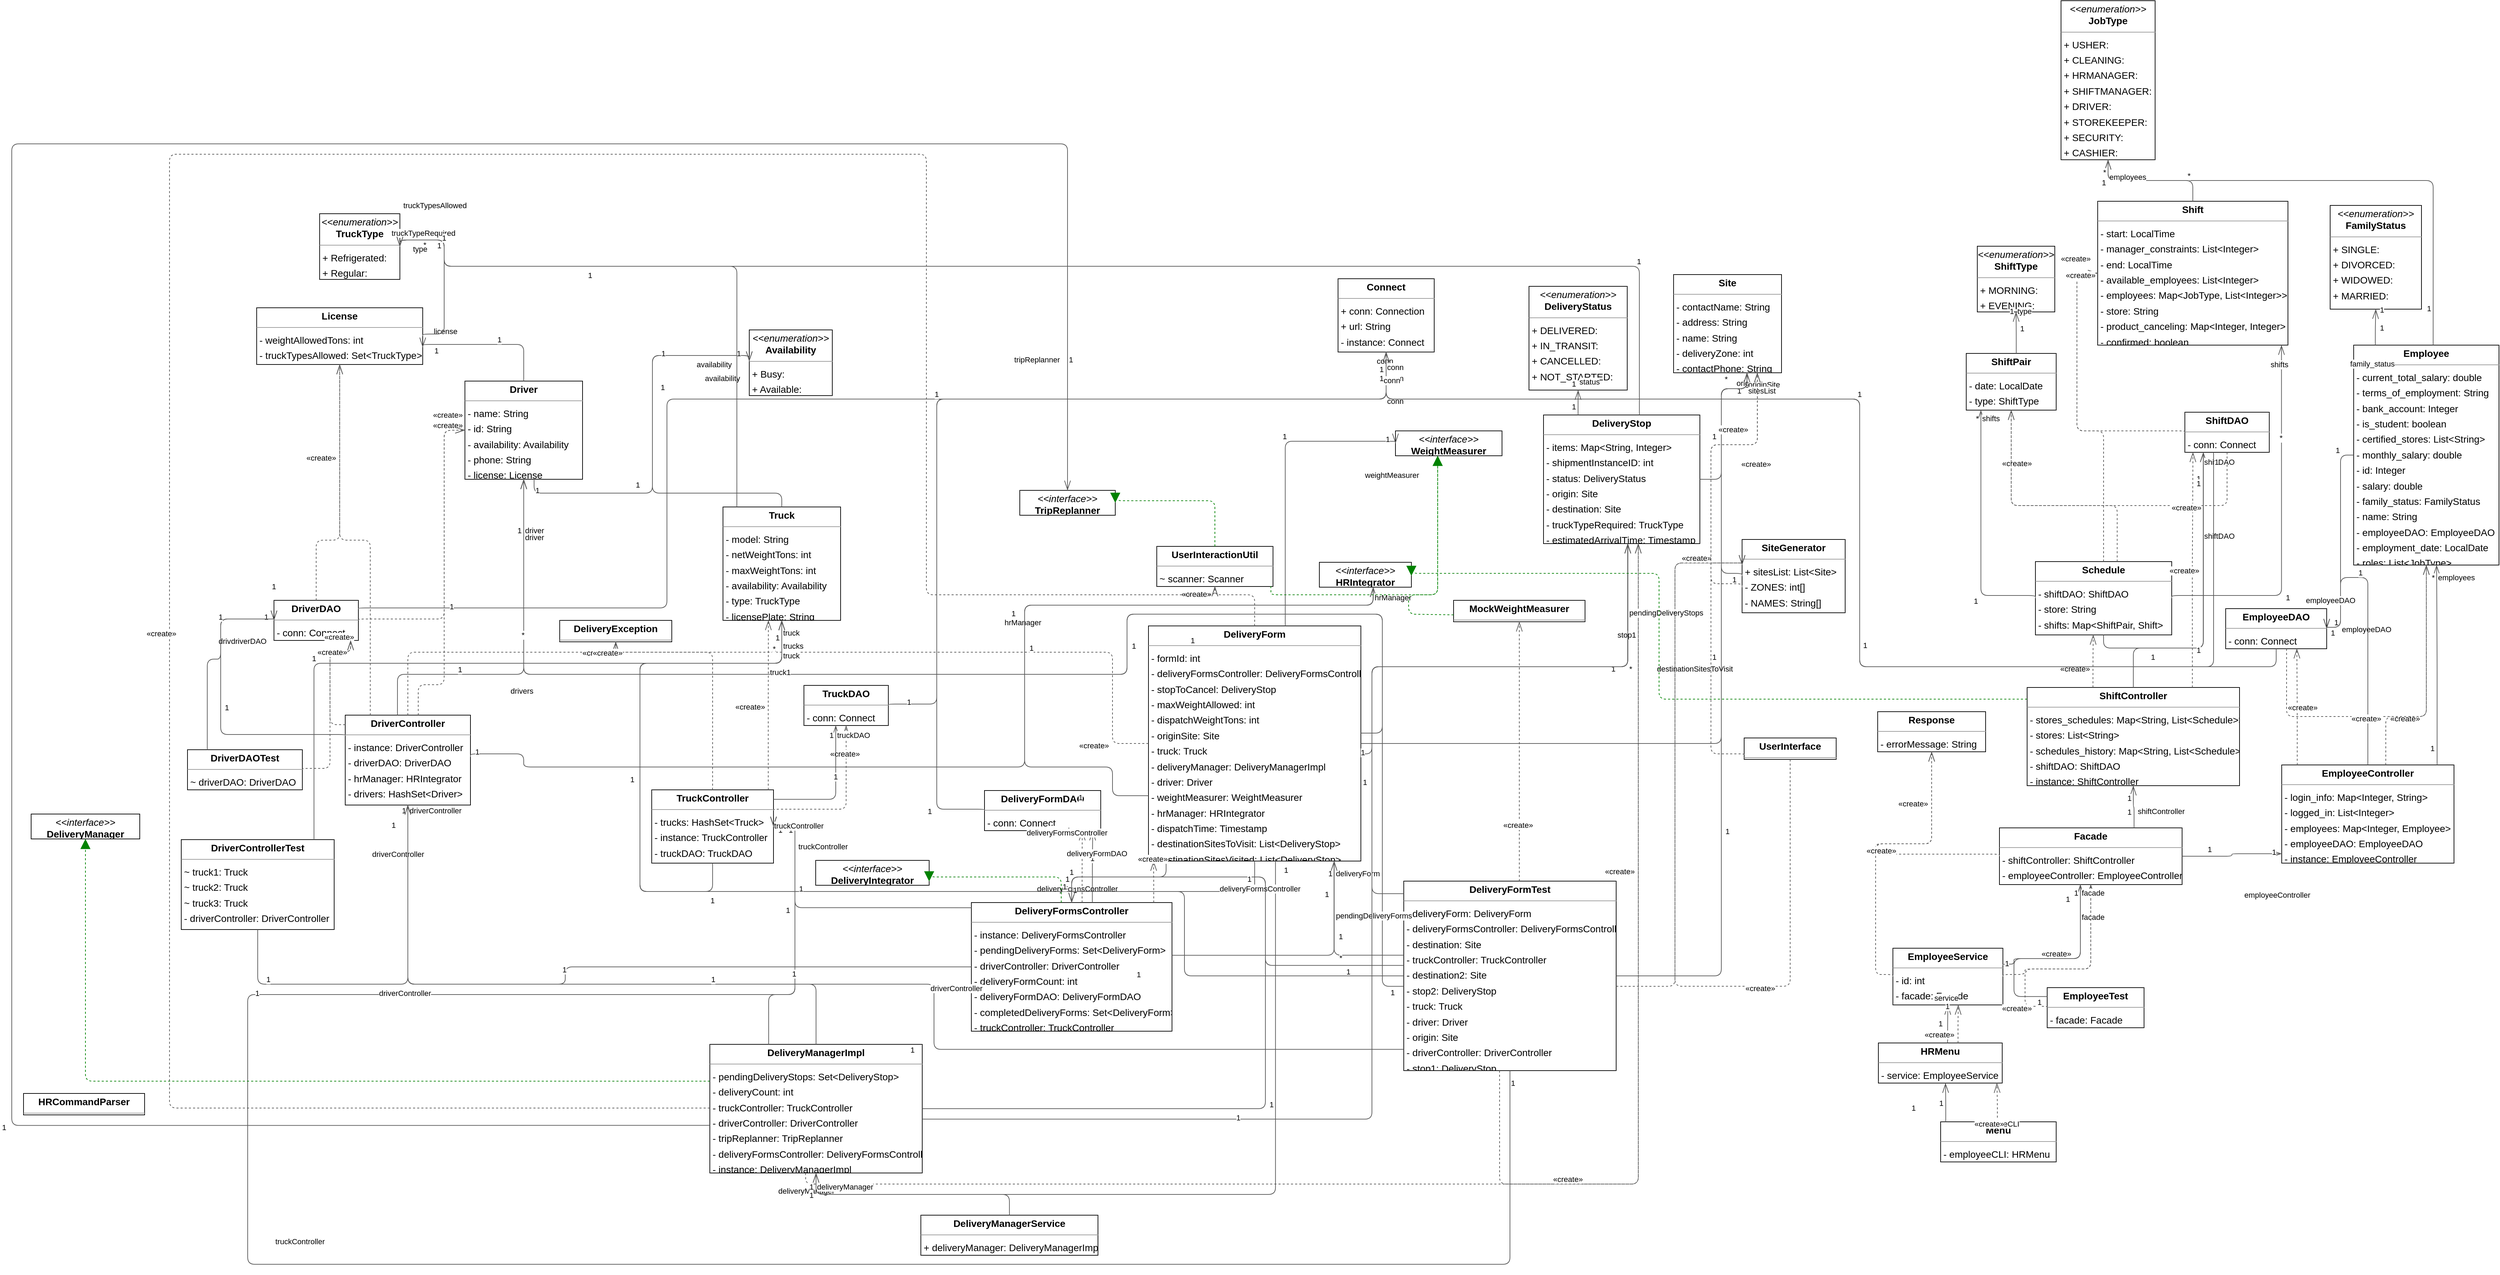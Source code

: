 <mxGraphModel dx="0" dy="0" grid="1" gridSize="10" guides="1" tooltips="1" connect="1" arrows="1" fold="1" page="0" pageScale="1" background="none" math="0" shadow="0">
  <root>
    <mxCell id="0" />
    <mxCell id="1" parent="0" />
    <mxCell id="node42" parent="1" vertex="1" value="&lt;p style=&quot;margin:0px;margin-top:4px;text-align:center;&quot;&gt;&lt;i&gt;&amp;lt;&amp;lt;enumeration&amp;gt;&amp;gt;&lt;/i&gt;&lt;br/&gt;&lt;b&gt;Availability&lt;/b&gt;&lt;/p&gt;&lt;hr size=&quot;1&quot;/&gt;&lt;p style=&quot;margin:0 0 0 4px;line-height:1.6;&quot;&gt;+ Busy: &lt;br/&gt;+ Available: &lt;/p&gt;" style="verticalAlign=top;align=left;overflow=fill;fontSize=14;fontFamily=Helvetica;html=1;rounded=0;shadow=0;comic=0;labelBackgroundColor=none;strokeWidth=1;">
      <mxGeometry x="947" y="462" width="120" height="95" as="geometry" />
    </mxCell>
    <mxCell id="node43" parent="1" vertex="1" value="&lt;p style=&quot;margin:0px;margin-top:4px;text-align:center;&quot;&gt;&lt;b&gt;Connect&lt;/b&gt;&lt;/p&gt;&lt;hr size=&quot;1&quot;/&gt;&lt;p style=&quot;margin:0 0 0 4px;line-height:1.6;&quot;&gt;+ conn: Connection&lt;br/&gt;+ url: String&lt;br/&gt;- instance: Connect&lt;/p&gt;" style="verticalAlign=top;align=left;overflow=fill;fontSize=14;fontFamily=Helvetica;html=1;rounded=0;shadow=0;comic=0;labelBackgroundColor=none;strokeWidth=1;">
      <mxGeometry x="1798" y="388" width="139" height="106" as="geometry" />
    </mxCell>
    <mxCell id="node4" parent="1" vertex="1" value="&lt;p style=&quot;margin:0px;margin-top:4px;text-align:center;&quot;&gt;&lt;b&gt;DeliveryException&lt;/b&gt;&lt;/p&gt;&lt;hr size=&quot;1&quot;/&gt;" style="verticalAlign=top;align=left;overflow=fill;fontSize=14;fontFamily=Helvetica;html=1;rounded=0;shadow=0;comic=0;labelBackgroundColor=none;strokeWidth=1;">
      <mxGeometry x="673" y="882" width="162" height="31" as="geometry" />
    </mxCell>
    <mxCell id="node25" parent="1" vertex="1" value="&lt;p style=&quot;margin:0px;margin-top:4px;text-align:center;&quot;&gt;&lt;b&gt;DeliveryForm&lt;/b&gt;&lt;/p&gt;&lt;hr size=&quot;1&quot;/&gt;&lt;p style=&quot;margin:0 0 0 4px;line-height:1.6;&quot;&gt;- formId: int&lt;br/&gt;- deliveryFormsController: DeliveryFormsController&lt;br/&gt;- stopToCancel: DeliveryStop&lt;br/&gt;- maxWeightAllowed: int&lt;br/&gt;- dispatchWeightTons: int&lt;br/&gt;- originSite: Site&lt;br/&gt;- truck: Truck&lt;br/&gt;- deliveryManager: DeliveryManagerImpl&lt;br/&gt;- driver: Driver&lt;br/&gt;- weightMeasurer: WeightMeasurer&lt;br/&gt;- hrManager: HRIntegrator&lt;br/&gt;- dispatchTime: Timestamp&lt;br/&gt;- destinationSitesToVisit: List&amp;lt;DeliveryStop&amp;gt;&lt;br/&gt;- destinationSitesVisited: List&amp;lt;DeliveryStop&amp;gt;&lt;/p&gt;" style="verticalAlign=top;align=left;overflow=fill;fontSize=14;fontFamily=Helvetica;html=1;rounded=0;shadow=0;comic=0;labelBackgroundColor=none;strokeWidth=1;">
      <mxGeometry x="1524" y="890" width="307" height="340" as="geometry" />
    </mxCell>
    <mxCell id="node0" parent="1" vertex="1" value="&lt;p style=&quot;margin:0px;margin-top:4px;text-align:center;&quot;&gt;&lt;b&gt;DeliveryFormDAO&lt;/b&gt;&lt;/p&gt;&lt;hr size=&quot;1&quot;/&gt;&lt;p style=&quot;margin:0 0 0 4px;line-height:1.6;&quot;&gt;- conn: Connect&lt;/p&gt;" style="verticalAlign=top;align=left;overflow=fill;fontSize=14;fontFamily=Helvetica;html=1;rounded=0;shadow=0;comic=0;labelBackgroundColor=none;strokeWidth=1;">
      <mxGeometry x="1287" y="1128" width="168" height="58" as="geometry" />
    </mxCell>
    <mxCell id="node47" parent="1" vertex="1" value="&lt;p style=&quot;margin:0px;margin-top:4px;text-align:center;&quot;&gt;&lt;b&gt;DeliveryFormTest&lt;/b&gt;&lt;/p&gt;&lt;hr size=&quot;1&quot;/&gt;&lt;p style=&quot;margin:0 0 0 4px;line-height:1.6;&quot;&gt;- deliveryForm: DeliveryForm&lt;br/&gt;- deliveryFormsController: DeliveryFormsController&lt;br/&gt;- destination: Site&lt;br/&gt;- truckController: TruckController&lt;br/&gt;- destination2: Site&lt;br/&gt;- stop2: DeliveryStop&lt;br/&gt;- truck: Truck&lt;br/&gt;- driver: Driver&lt;br/&gt;- origin: Site&lt;br/&gt;- driverController: DriverController&lt;br/&gt;- stop1: DeliveryStop&lt;/p&gt;" style="verticalAlign=top;align=left;overflow=fill;fontSize=14;fontFamily=Helvetica;html=1;rounded=0;shadow=0;comic=0;labelBackgroundColor=none;strokeWidth=1;">
      <mxGeometry x="1893" y="1259" width="307" height="274" as="geometry" />
    </mxCell>
    <mxCell id="node44" parent="1" vertex="1" value="&lt;p style=&quot;margin:0px;margin-top:4px;text-align:center;&quot;&gt;&lt;b&gt;DeliveryFormsController&lt;/b&gt;&lt;/p&gt;&lt;hr size=&quot;1&quot;/&gt;&lt;p style=&quot;margin:0 0 0 4px;line-height:1.6;&quot;&gt;- instance: DeliveryFormsController&lt;br/&gt;- pendingDeliveryForms: Set&amp;lt;DeliveryForm&amp;gt;&lt;br/&gt;- driverController: DriverController&lt;br/&gt;- deliveryFormCount: int&lt;br/&gt;- deliveryFormDAO: DeliveryFormDAO&lt;br/&gt;- completedDeliveryForms: Set&amp;lt;DeliveryForm&amp;gt;&lt;br/&gt;- truckController: TruckController&lt;/p&gt;" style="verticalAlign=top;align=left;overflow=fill;fontSize=14;fontFamily=Helvetica;html=1;rounded=0;shadow=0;comic=0;labelBackgroundColor=none;strokeWidth=1;">
      <mxGeometry x="1268" y="1290" width="290" height="186" as="geometry" />
    </mxCell>
    <mxCell id="node15" parent="1" vertex="1" value="&lt;p style=&quot;margin:0px;margin-top:4px;text-align:center;&quot;&gt;&lt;i&gt;&amp;lt;&amp;lt;interface&amp;gt;&amp;gt;&lt;/i&gt;&lt;br/&gt;&lt;b&gt;DeliveryIntegrator&lt;/b&gt;&lt;/p&gt;&lt;hr size=&quot;1&quot;/&gt;" style="verticalAlign=top;align=left;overflow=fill;fontSize=14;fontFamily=Helvetica;html=1;rounded=0;shadow=0;comic=0;labelBackgroundColor=none;strokeWidth=1;">
      <mxGeometry x="1043" y="1229" width="164" height="36" as="geometry" />
    </mxCell>
    <mxCell id="node7" parent="1" vertex="1" value="&lt;p style=&quot;margin:0px;margin-top:4px;text-align:center;&quot;&gt;&lt;i&gt;&amp;lt;&amp;lt;interface&amp;gt;&amp;gt;&lt;/i&gt;&lt;br/&gt;&lt;b&gt;DeliveryManager&lt;/b&gt;&lt;/p&gt;&lt;hr size=&quot;1&quot;/&gt;" style="verticalAlign=top;align=left;overflow=fill;fontSize=14;fontFamily=Helvetica;html=1;rounded=0;shadow=0;comic=0;labelBackgroundColor=none;strokeWidth=1;">
      <mxGeometry x="-91" y="1162" width="157" height="36" as="geometry" />
    </mxCell>
    <mxCell id="node30" parent="1" vertex="1" value="&lt;p style=&quot;margin:0px;margin-top:4px;text-align:center;&quot;&gt;&lt;b&gt;DeliveryManagerImpl&lt;/b&gt;&lt;/p&gt;&lt;hr size=&quot;1&quot;/&gt;&lt;p style=&quot;margin:0 0 0 4px;line-height:1.6;&quot;&gt;- pendingDeliveryStops: Set&amp;lt;DeliveryStop&amp;gt;&lt;br/&gt;- deliveryCount: int&lt;br/&gt;- truckController: TruckController&lt;br/&gt;- driverController: DriverController&lt;br/&gt;- tripReplanner: TripReplanner&lt;br/&gt;- deliveryFormsController: DeliveryFormsController&lt;br/&gt;- instance: DeliveryManagerImpl&lt;/p&gt;" style="verticalAlign=top;align=left;overflow=fill;fontSize=14;fontFamily=Helvetica;html=1;rounded=0;shadow=0;comic=0;labelBackgroundColor=none;strokeWidth=1;">
      <mxGeometry x="890" y="1495" width="307" height="186" as="geometry" />
    </mxCell>
    <mxCell id="node19" parent="1" vertex="1" value="&lt;p style=&quot;margin:0px;margin-top:4px;text-align:center;&quot;&gt;&lt;b&gt;DeliveryManagerService&lt;/b&gt;&lt;/p&gt;&lt;hr size=&quot;1&quot;/&gt;&lt;p style=&quot;margin:0 0 0 4px;line-height:1.6;&quot;&gt;+ deliveryManager: DeliveryManagerImpl&lt;/p&gt;" style="verticalAlign=top;align=left;overflow=fill;fontSize=14;fontFamily=Helvetica;html=1;rounded=0;shadow=0;comic=0;labelBackgroundColor=none;strokeWidth=1;">
      <mxGeometry x="1195" y="1742" width="256" height="58" as="geometry" />
    </mxCell>
    <mxCell id="node46" parent="1" vertex="1" value="&lt;p style=&quot;margin:0px;margin-top:4px;text-align:center;&quot;&gt;&lt;i&gt;&amp;lt;&amp;lt;enumeration&amp;gt;&amp;gt;&lt;/i&gt;&lt;br/&gt;&lt;b&gt;DeliveryStatus&lt;/b&gt;&lt;/p&gt;&lt;hr size=&quot;1&quot;/&gt;&lt;p style=&quot;margin:0 0 0 4px;line-height:1.6;&quot;&gt;+ DELIVERED: &lt;br/&gt;+ IN_TRANSIT: &lt;br/&gt;+ CANCELLED: &lt;br/&gt;+ NOT_STARTED: &lt;/p&gt;" style="verticalAlign=top;align=left;overflow=fill;fontSize=14;fontFamily=Helvetica;html=1;rounded=0;shadow=0;comic=0;labelBackgroundColor=none;strokeWidth=1;">
      <mxGeometry x="2074" y="399" width="142" height="150" as="geometry" />
    </mxCell>
    <mxCell id="node39" parent="1" vertex="1" value="&lt;p style=&quot;margin:0px;margin-top:4px;text-align:center;&quot;&gt;&lt;b&gt;DeliveryStop&lt;/b&gt;&lt;/p&gt;&lt;hr size=&quot;1&quot;/&gt;&lt;p style=&quot;margin:0 0 0 4px;line-height:1.6;&quot;&gt;- items: Map&amp;lt;String, Integer&amp;gt;&lt;br/&gt;- shipmentInstanceID: int&lt;br/&gt;- status: DeliveryStatus&lt;br/&gt;- origin: Site&lt;br/&gt;- destination: Site&lt;br/&gt;- truckTypeRequired: TruckType&lt;br/&gt;- estimatedArrivalTime: Timestamp&lt;/p&gt;" style="verticalAlign=top;align=left;overflow=fill;fontSize=14;fontFamily=Helvetica;html=1;rounded=0;shadow=0;comic=0;labelBackgroundColor=none;strokeWidth=1;">
      <mxGeometry x="2095" y="585" width="226" height="186" as="geometry" />
    </mxCell>
    <mxCell id="node32" parent="1" vertex="1" value="&lt;p style=&quot;margin:0px;margin-top:4px;text-align:center;&quot;&gt;&lt;b&gt;Driver&lt;/b&gt;&lt;/p&gt;&lt;hr size=&quot;1&quot;/&gt;&lt;p style=&quot;margin:0 0 0 4px;line-height:1.6;&quot;&gt;- name: String&lt;br/&gt;- id: String&lt;br/&gt;- availability: Availability&lt;br/&gt;- phone: String&lt;br/&gt;- license: License&lt;/p&gt;" style="verticalAlign=top;align=left;overflow=fill;fontSize=14;fontFamily=Helvetica;html=1;rounded=0;shadow=0;comic=0;labelBackgroundColor=none;strokeWidth=1;">
      <mxGeometry x="536" y="536" width="170" height="142" as="geometry" />
    </mxCell>
    <mxCell id="node10" parent="1" vertex="1" value="&lt;p style=&quot;margin:0px;margin-top:4px;text-align:center;&quot;&gt;&lt;b&gt;DriverController&lt;/b&gt;&lt;/p&gt;&lt;hr size=&quot;1&quot;/&gt;&lt;p style=&quot;margin:0 0 0 4px;line-height:1.6;&quot;&gt;- instance: DriverController&lt;br/&gt;- driverDAO: DriverDAO&lt;br/&gt;- hrManager: HRIntegrator&lt;br/&gt;- drivers: HashSet&amp;lt;Driver&amp;gt;&lt;/p&gt;" style="verticalAlign=top;align=left;overflow=fill;fontSize=14;fontFamily=Helvetica;html=1;rounded=0;shadow=0;comic=0;labelBackgroundColor=none;strokeWidth=1;">
      <mxGeometry x="363" y="1019" width="181" height="130" as="geometry" />
    </mxCell>
    <mxCell id="node41" parent="1" vertex="1" value="&lt;p style=&quot;margin:0px;margin-top:4px;text-align:center;&quot;&gt;&lt;b&gt;DriverControllerTest&lt;/b&gt;&lt;/p&gt;&lt;hr size=&quot;1&quot;/&gt;&lt;p style=&quot;margin:0 0 0 4px;line-height:1.6;&quot;&gt;~ truck1: Truck&lt;br/&gt;~ truck2: Truck&lt;br/&gt;~ truck3: Truck&lt;br/&gt;- driverController: DriverController&lt;/p&gt;" style="verticalAlign=top;align=left;overflow=fill;fontSize=14;fontFamily=Helvetica;html=1;rounded=0;shadow=0;comic=0;labelBackgroundColor=none;strokeWidth=1;">
      <mxGeometry x="126" y="1199" width="221" height="130" as="geometry" />
    </mxCell>
    <mxCell id="node8" parent="1" vertex="1" value="&lt;p style=&quot;margin:0px;margin-top:4px;text-align:center;&quot;&gt;&lt;b&gt;DriverDAO&lt;/b&gt;&lt;/p&gt;&lt;hr size=&quot;1&quot;/&gt;&lt;p style=&quot;margin:0 0 0 4px;line-height:1.6;&quot;&gt;- conn: Connect&lt;/p&gt;" style="verticalAlign=top;align=left;overflow=fill;fontSize=14;fontFamily=Helvetica;html=1;rounded=0;shadow=0;comic=0;labelBackgroundColor=none;strokeWidth=1;">
      <mxGeometry x="260" y="853" width="122" height="58" as="geometry" />
    </mxCell>
    <mxCell id="node11" parent="1" vertex="1" value="&lt;p style=&quot;margin:0px;margin-top:4px;text-align:center;&quot;&gt;&lt;b&gt;DriverDAOTest&lt;/b&gt;&lt;/p&gt;&lt;hr size=&quot;1&quot;/&gt;&lt;p style=&quot;margin:0 0 0 4px;line-height:1.6;&quot;&gt;~ driverDAO: DriverDAO&lt;/p&gt;" style="verticalAlign=top;align=left;overflow=fill;fontSize=14;fontFamily=Helvetica;html=1;rounded=0;shadow=0;comic=0;labelBackgroundColor=none;strokeWidth=1;">
      <mxGeometry x="135" y="1069" width="166" height="58" as="geometry" />
    </mxCell>
    <mxCell id="node6" parent="1" vertex="1" value="&lt;p style=&quot;margin:0px;margin-top:4px;text-align:center;&quot;&gt;&lt;b&gt;Employee&lt;/b&gt;&lt;/p&gt;&lt;hr size=&quot;1&quot;/&gt;&lt;p style=&quot;margin:0 0 0 4px;line-height:1.6;&quot;&gt;- current_total_salary: double&lt;br/&gt;- terms_of_employment: String&lt;br/&gt;- bank_account: Integer&lt;br/&gt;- is_student: boolean&lt;br/&gt;- certified_stores: List&amp;lt;String&amp;gt;&lt;br/&gt;- monthly_salary: double&lt;br/&gt;- id: Integer&lt;br/&gt;- salary: double&lt;br/&gt;- family_status: FamilyStatus&lt;br/&gt;- name: String&lt;br/&gt;- employeeDAO: EmployeeDAO&lt;br/&gt;- employment_date: LocalDate&lt;br/&gt;- roles: List&amp;lt;JobType&amp;gt;&lt;/p&gt;" style="verticalAlign=top;align=left;overflow=fill;fontSize=14;fontFamily=Helvetica;html=1;rounded=0;shadow=0;comic=0;labelBackgroundColor=none;strokeWidth=1;">
      <mxGeometry x="3266" y="484" width="210" height="318" as="geometry" />
    </mxCell>
    <mxCell id="node21" parent="1" vertex="1" value="&lt;p style=&quot;margin:0px;margin-top:4px;text-align:center;&quot;&gt;&lt;b&gt;EmployeeController&lt;/b&gt;&lt;/p&gt;&lt;hr size=&quot;1&quot;/&gt;&lt;p style=&quot;margin:0 0 0 4px;line-height:1.6;&quot;&gt;- login_info: Map&amp;lt;Integer, String&amp;gt;&lt;br/&gt;- logged_in: List&amp;lt;Integer&amp;gt;&lt;br/&gt;- employees: Map&amp;lt;Integer, Employee&amp;gt;&lt;br/&gt;- employeeDAO: EmployeeDAO&lt;br/&gt;- instance: EmployeeController&lt;/p&gt;" style="verticalAlign=top;align=left;overflow=fill;fontSize=14;fontFamily=Helvetica;html=1;rounded=0;shadow=0;comic=0;labelBackgroundColor=none;strokeWidth=1;">
      <mxGeometry x="3162" y="1091" width="249" height="142" as="geometry" />
    </mxCell>
    <mxCell id="node29" parent="1" vertex="1" value="&lt;p style=&quot;margin:0px;margin-top:4px;text-align:center;&quot;&gt;&lt;b&gt;EmployeeDAO&lt;/b&gt;&lt;/p&gt;&lt;hr size=&quot;1&quot;/&gt;&lt;p style=&quot;margin:0 0 0 4px;line-height:1.6;&quot;&gt;- conn: Connect&lt;/p&gt;" style="verticalAlign=top;align=left;overflow=fill;fontSize=14;fontFamily=Helvetica;html=1;rounded=0;shadow=0;comic=0;labelBackgroundColor=none;strokeWidth=1;">
      <mxGeometry x="3081" y="865" width="146" height="58" as="geometry" />
    </mxCell>
    <mxCell id="node9" parent="1" vertex="1" value="&lt;p style=&quot;margin:0px;margin-top:4px;text-align:center;&quot;&gt;&lt;b&gt;EmployeeService&lt;/b&gt;&lt;/p&gt;&lt;hr size=&quot;1&quot;/&gt;&lt;p style=&quot;margin:0 0 0 4px;line-height:1.6;&quot;&gt;- id: int&lt;br/&gt;- facade: Facade&lt;/p&gt;" style="verticalAlign=top;align=left;overflow=fill;fontSize=14;fontFamily=Helvetica;html=1;rounded=0;shadow=0;comic=0;labelBackgroundColor=none;strokeWidth=1;">
      <mxGeometry x="2600" y="1356" width="159" height="82" as="geometry" />
    </mxCell>
    <mxCell id="node36" parent="1" vertex="1" value="&lt;p style=&quot;margin:0px;margin-top:4px;text-align:center;&quot;&gt;&lt;b&gt;EmployeeTest&lt;/b&gt;&lt;/p&gt;&lt;hr size=&quot;1&quot;/&gt;&lt;p style=&quot;margin:0 0 0 4px;line-height:1.6;&quot;&gt;- facade: Facade&lt;/p&gt;" style="verticalAlign=top;align=left;overflow=fill;fontSize=14;fontFamily=Helvetica;html=1;rounded=0;shadow=0;comic=0;labelBackgroundColor=none;strokeWidth=1;">
      <mxGeometry x="2823" y="1413" width="140" height="58" as="geometry" />
    </mxCell>
    <mxCell id="node22" parent="1" vertex="1" value="&lt;p style=&quot;margin:0px;margin-top:4px;text-align:center;&quot;&gt;&lt;b&gt;Facade&lt;/b&gt;&lt;/p&gt;&lt;hr size=&quot;1&quot;/&gt;&lt;p style=&quot;margin:0 0 0 4px;line-height:1.6;&quot;&gt;- shiftController: ShiftController&lt;br/&gt;- employeeController: EmployeeController&lt;/p&gt;" style="verticalAlign=top;align=left;overflow=fill;fontSize=14;fontFamily=Helvetica;html=1;rounded=0;shadow=0;comic=0;labelBackgroundColor=none;strokeWidth=1;">
      <mxGeometry x="2754" y="1182" width="264" height="82" as="geometry" />
    </mxCell>
    <mxCell id="node14" parent="1" vertex="1" value="&lt;p style=&quot;margin:0px;margin-top:4px;text-align:center;&quot;&gt;&lt;i&gt;&amp;lt;&amp;lt;enumeration&amp;gt;&amp;gt;&lt;/i&gt;&lt;br/&gt;&lt;b&gt;FamilyStatus&lt;/b&gt;&lt;/p&gt;&lt;hr size=&quot;1&quot;/&gt;&lt;p style=&quot;margin:0 0 0 4px;line-height:1.6;&quot;&gt;+ SINGLE: &lt;br/&gt;+ DIVORCED: &lt;br/&gt;+ WIDOWED: &lt;br/&gt;+ MARRIED: &lt;/p&gt;" style="verticalAlign=top;align=left;overflow=fill;fontSize=14;fontFamily=Helvetica;html=1;rounded=0;shadow=0;comic=0;labelBackgroundColor=none;strokeWidth=1;">
      <mxGeometry x="3232" y="282" width="132" height="150" as="geometry" />
    </mxCell>
    <mxCell id="node48" parent="1" vertex="1" value="&lt;p style=&quot;margin:0px;margin-top:4px;text-align:center;&quot;&gt;&lt;b&gt;HRCommandParser&lt;/b&gt;&lt;/p&gt;&lt;hr size=&quot;1&quot;/&gt;" style="verticalAlign=top;align=left;overflow=fill;fontSize=14;fontFamily=Helvetica;html=1;rounded=0;shadow=0;comic=0;labelBackgroundColor=none;strokeWidth=1;">
      <mxGeometry x="-102" y="1566" width="175" height="31" as="geometry" />
    </mxCell>
    <mxCell id="node33" parent="1" vertex="1" value="&lt;p style=&quot;margin:0px;margin-top:4px;text-align:center;&quot;&gt;&lt;i&gt;&amp;lt;&amp;lt;interface&amp;gt;&amp;gt;&lt;/i&gt;&lt;br/&gt;&lt;b&gt;HRIntegrator&lt;/b&gt;&lt;/p&gt;&lt;hr size=&quot;1&quot;/&gt;" style="verticalAlign=top;align=left;overflow=fill;fontSize=14;fontFamily=Helvetica;html=1;rounded=0;shadow=0;comic=0;labelBackgroundColor=none;strokeWidth=1;">
      <mxGeometry x="1771" y="798" width="133" height="36" as="geometry" />
    </mxCell>
    <mxCell id="node1" parent="1" vertex="1" value="&lt;p style=&quot;margin:0px;margin-top:4px;text-align:center;&quot;&gt;&lt;b&gt;HRMenu&lt;/b&gt;&lt;/p&gt;&lt;hr size=&quot;1&quot;/&gt;&lt;p style=&quot;margin:0 0 0 4px;line-height:1.6;&quot;&gt;- service: EmployeeService&lt;/p&gt;" style="verticalAlign=top;align=left;overflow=fill;fontSize=14;fontFamily=Helvetica;html=1;rounded=0;shadow=0;comic=0;labelBackgroundColor=none;strokeWidth=1;">
      <mxGeometry x="2579" y="1493" width="179" height="58" as="geometry" />
    </mxCell>
    <mxCell id="node18" parent="1" vertex="1" value="&lt;p style=&quot;margin:0px;margin-top:4px;text-align:center;&quot;&gt;&lt;i&gt;&amp;lt;&amp;lt;enumeration&amp;gt;&amp;gt;&lt;/i&gt;&lt;br/&gt;&lt;b&gt;JobType&lt;/b&gt;&lt;/p&gt;&lt;hr size=&quot;1&quot;/&gt;&lt;p style=&quot;margin:0 0 0 4px;line-height:1.6;&quot;&gt;+ USHER: &lt;br/&gt;+ CLEANING: &lt;br/&gt;+ HRMANAGER: &lt;br/&gt;+ SHIFTMANAGER: &lt;br/&gt;+ DRIVER: &lt;br/&gt;+ STOREKEEPER: &lt;br/&gt;+ SECURITY: &lt;br/&gt;+ CASHIER: &lt;br/&gt;+ GENERAL: &lt;/p&gt;" style="verticalAlign=top;align=left;overflow=fill;fontSize=14;fontFamily=Helvetica;html=1;rounded=0;shadow=0;comic=0;labelBackgroundColor=none;strokeWidth=1;">
      <mxGeometry x="2843" y="-14" width="136" height="230" as="geometry" />
    </mxCell>
    <mxCell id="node40" parent="1" vertex="1" value="&lt;p style=&quot;margin:0px;margin-top:4px;text-align:center;&quot;&gt;&lt;b&gt;License&lt;/b&gt;&lt;/p&gt;&lt;hr size=&quot;1&quot;/&gt;&lt;p style=&quot;margin:0 0 0 4px;line-height:1.6;&quot;&gt;- weightAllowedTons: int&lt;br/&gt;- truckTypesAllowed: Set&amp;lt;TruckType&amp;gt;&lt;/p&gt;" style="verticalAlign=top;align=left;overflow=fill;fontSize=14;fontFamily=Helvetica;html=1;rounded=0;shadow=0;comic=0;labelBackgroundColor=none;strokeWidth=1;">
      <mxGeometry x="235" y="430" width="240" height="82" as="geometry" />
    </mxCell>
    <mxCell id="node2" parent="1" vertex="1" value="&lt;p style=&quot;margin:0px;margin-top:4px;text-align:center;&quot;&gt;&lt;b&gt;Menu&lt;/b&gt;&lt;/p&gt;&lt;hr size=&quot;1&quot;/&gt;&lt;p style=&quot;margin:0 0 0 4px;line-height:1.6;&quot;&gt;- employeeCLI: HRMenu&lt;/p&gt;" style="verticalAlign=top;align=left;overflow=fill;fontSize=14;fontFamily=Helvetica;html=1;rounded=0;shadow=0;comic=0;labelBackgroundColor=none;strokeWidth=1;">
      <mxGeometry x="2669" y="1607" width="167" height="58" as="geometry" />
    </mxCell>
    <mxCell id="node3" parent="1" vertex="1" value="&lt;p style=&quot;margin:0px;margin-top:4px;text-align:center;&quot;&gt;&lt;b&gt;MockWeightMeasurer&lt;/b&gt;&lt;/p&gt;&lt;hr size=&quot;1&quot;/&gt;" style="verticalAlign=top;align=left;overflow=fill;fontSize=14;fontFamily=Helvetica;html=1;rounded=0;shadow=0;comic=0;labelBackgroundColor=none;strokeWidth=1;">
      <mxGeometry x="1965" y="853" width="190" height="31" as="geometry" />
    </mxCell>
    <mxCell id="node37" parent="1" vertex="1" value="&lt;p style=&quot;margin:0px;margin-top:4px;text-align:center;&quot;&gt;&lt;b&gt;Response&lt;/b&gt;&lt;/p&gt;&lt;hr size=&quot;1&quot;/&gt;&lt;p style=&quot;margin:0 0 0 4px;line-height:1.6;&quot;&gt;- errorMessage: String&lt;/p&gt;" style="verticalAlign=top;align=left;overflow=fill;fontSize=14;fontFamily=Helvetica;html=1;rounded=0;shadow=0;comic=0;labelBackgroundColor=none;strokeWidth=1;">
      <mxGeometry x="2578" y="1014" width="156" height="58" as="geometry" />
    </mxCell>
    <mxCell id="node35" parent="1" vertex="1" value="&lt;p style=&quot;margin:0px;margin-top:4px;text-align:center;&quot;&gt;&lt;b&gt;Schedule&lt;/b&gt;&lt;/p&gt;&lt;hr size=&quot;1&quot;/&gt;&lt;p style=&quot;margin:0 0 0 4px;line-height:1.6;&quot;&gt;- shiftDAO: ShiftDAO&lt;br/&gt;- store: String&lt;br/&gt;- shifts: Map&amp;lt;ShiftPair, Shift&amp;gt;&lt;/p&gt;" style="verticalAlign=top;align=left;overflow=fill;fontSize=14;fontFamily=Helvetica;html=1;rounded=0;shadow=0;comic=0;labelBackgroundColor=none;strokeWidth=1;">
      <mxGeometry x="2806" y="797" width="197" height="106" as="geometry" />
    </mxCell>
    <mxCell id="node31" parent="1" vertex="1" value="&lt;p style=&quot;margin:0px;margin-top:4px;text-align:center;&quot;&gt;&lt;b&gt;Shift&lt;/b&gt;&lt;/p&gt;&lt;hr size=&quot;1&quot;/&gt;&lt;p style=&quot;margin:0 0 0 4px;line-height:1.6;&quot;&gt;- start: LocalTime&lt;br/&gt;- manager_constraints: List&amp;lt;Integer&amp;gt;&lt;br/&gt;- end: LocalTime&lt;br/&gt;- available_employees: List&amp;lt;Integer&amp;gt;&lt;br/&gt;- employees: Map&amp;lt;JobType, List&amp;lt;Integer&amp;gt;&amp;gt;&lt;br/&gt;- store: String&lt;br/&gt;- product_canceling: Map&amp;lt;Integer, Integer&amp;gt;&lt;br/&gt;- confirmed: boolean&lt;/p&gt;" style="verticalAlign=top;align=left;overflow=fill;fontSize=14;fontFamily=Helvetica;html=1;rounded=0;shadow=0;comic=0;labelBackgroundColor=none;strokeWidth=1;">
      <mxGeometry x="2896" y="276" width="275" height="208" as="geometry" />
    </mxCell>
    <mxCell id="node13" parent="1" vertex="1" value="&lt;p style=&quot;margin:0px;margin-top:4px;text-align:center;&quot;&gt;&lt;b&gt;ShiftController&lt;/b&gt;&lt;/p&gt;&lt;hr size=&quot;1&quot;/&gt;&lt;p style=&quot;margin:0 0 0 4px;line-height:1.6;&quot;&gt;- stores_schedules: Map&amp;lt;String, List&amp;lt;Schedule&amp;gt;&amp;gt;&lt;br/&gt;- stores: List&amp;lt;String&amp;gt;&lt;br/&gt;- schedules_history: Map&amp;lt;String, List&amp;lt;Schedule&amp;gt;&amp;gt;&lt;br/&gt;- shiftDAO: ShiftDAO&lt;br/&gt;- instance: ShiftController&lt;/p&gt;" style="verticalAlign=top;align=left;overflow=fill;fontSize=14;fontFamily=Helvetica;html=1;rounded=0;shadow=0;comic=0;labelBackgroundColor=none;strokeWidth=1;">
      <mxGeometry x="2794" y="979" width="307" height="142" as="geometry" />
    </mxCell>
    <mxCell id="node5" parent="1" vertex="1" value="&lt;p style=&quot;margin:0px;margin-top:4px;text-align:center;&quot;&gt;&lt;b&gt;ShiftDAO&lt;/b&gt;&lt;/p&gt;&lt;hr size=&quot;1&quot;/&gt;&lt;p style=&quot;margin:0 0 0 4px;line-height:1.6;&quot;&gt;- conn: Connect&lt;/p&gt;" style="verticalAlign=top;align=left;overflow=fill;fontSize=14;fontFamily=Helvetica;html=1;rounded=0;shadow=0;comic=0;labelBackgroundColor=none;strokeWidth=1;">
      <mxGeometry x="3022" y="581" width="122" height="58" as="geometry" />
    </mxCell>
    <mxCell id="node16" parent="1" vertex="1" value="&lt;p style=&quot;margin:0px;margin-top:4px;text-align:center;&quot;&gt;&lt;b&gt;ShiftPair&lt;/b&gt;&lt;/p&gt;&lt;hr size=&quot;1&quot;/&gt;&lt;p style=&quot;margin:0 0 0 4px;line-height:1.6;&quot;&gt;- date: LocalDate&lt;br/&gt;- type: ShiftType&lt;/p&gt;" style="verticalAlign=top;align=left;overflow=fill;fontSize=14;fontFamily=Helvetica;html=1;rounded=0;shadow=0;comic=0;labelBackgroundColor=none;strokeWidth=1;">
      <mxGeometry x="2706" y="496" width="130" height="82" as="geometry" />
    </mxCell>
    <mxCell id="node28" parent="1" vertex="1" value="&lt;p style=&quot;margin:0px;margin-top:4px;text-align:center;&quot;&gt;&lt;i&gt;&amp;lt;&amp;lt;enumeration&amp;gt;&amp;gt;&lt;/i&gt;&lt;br/&gt;&lt;b&gt;ShiftType&lt;/b&gt;&lt;/p&gt;&lt;hr size=&quot;1&quot;/&gt;&lt;p style=&quot;margin:0 0 0 4px;line-height:1.6;&quot;&gt;+ MORNING: &lt;br/&gt;+ EVENING: &lt;/p&gt;" style="verticalAlign=top;align=left;overflow=fill;fontSize=14;fontFamily=Helvetica;html=1;rounded=0;shadow=0;comic=0;labelBackgroundColor=none;strokeWidth=1;">
      <mxGeometry x="2722" y="341" width="112" height="95" as="geometry" />
    </mxCell>
    <mxCell id="node27" parent="1" vertex="1" value="&lt;p style=&quot;margin:0px;margin-top:4px;text-align:center;&quot;&gt;&lt;b&gt;Site&lt;/b&gt;&lt;/p&gt;&lt;hr size=&quot;1&quot;/&gt;&lt;p style=&quot;margin:0 0 0 4px;line-height:1.6;&quot;&gt;- contactName: String&lt;br/&gt;- address: String&lt;br/&gt;- name: String&lt;br/&gt;- deliveryZone: int&lt;br/&gt;- contactPhone: String&lt;/p&gt;" style="verticalAlign=top;align=left;overflow=fill;fontSize=14;fontFamily=Helvetica;html=1;rounded=0;shadow=0;comic=0;labelBackgroundColor=none;strokeWidth=1;">
      <mxGeometry x="2283" y="382" width="156" height="142" as="geometry" />
    </mxCell>
    <mxCell id="node34" parent="1" vertex="1" value="&lt;p style=&quot;margin:0px;margin-top:4px;text-align:center;&quot;&gt;&lt;b&gt;SiteGenerator&lt;/b&gt;&lt;/p&gt;&lt;hr size=&quot;1&quot;/&gt;&lt;p style=&quot;margin:0 0 0 4px;line-height:1.6;&quot;&gt;+ sitesList: List&amp;lt;Site&amp;gt;&lt;br/&gt;- ZONES: int[]&lt;br/&gt;- NAMES: String[]&lt;/p&gt;" style="verticalAlign=top;align=left;overflow=fill;fontSize=14;fontFamily=Helvetica;html=1;rounded=0;shadow=0;comic=0;labelBackgroundColor=none;strokeWidth=1;">
      <mxGeometry x="2382" y="765" width="149" height="106" as="geometry" />
    </mxCell>
    <mxCell id="node20" parent="1" vertex="1" value="&lt;p style=&quot;margin:0px;margin-top:4px;text-align:center;&quot;&gt;&lt;i&gt;&amp;lt;&amp;lt;interface&amp;gt;&amp;gt;&lt;/i&gt;&lt;br/&gt;&lt;b&gt;TripReplanner&lt;/b&gt;&lt;/p&gt;&lt;hr size=&quot;1&quot;/&gt;" style="verticalAlign=top;align=left;overflow=fill;fontSize=14;fontFamily=Helvetica;html=1;rounded=0;shadow=0;comic=0;labelBackgroundColor=none;strokeWidth=1;">
      <mxGeometry x="1338" y="694" width="138" height="36" as="geometry" />
    </mxCell>
    <mxCell id="node24" parent="1" vertex="1" value="&lt;p style=&quot;margin:0px;margin-top:4px;text-align:center;&quot;&gt;&lt;b&gt;Truck&lt;/b&gt;&lt;/p&gt;&lt;hr size=&quot;1&quot;/&gt;&lt;p style=&quot;margin:0 0 0 4px;line-height:1.6;&quot;&gt;- model: String&lt;br/&gt;- netWeightTons: int&lt;br/&gt;- maxWeightTons: int&lt;br/&gt;- availability: Availability&lt;br/&gt;- type: TruckType&lt;br/&gt;- licensePlate: String&lt;/p&gt;" style="verticalAlign=top;align=left;overflow=fill;fontSize=14;fontFamily=Helvetica;html=1;rounded=0;shadow=0;comic=0;labelBackgroundColor=none;strokeWidth=1;">
      <mxGeometry x="909" y="718" width="170" height="164" as="geometry" />
    </mxCell>
    <mxCell id="node38" parent="1" vertex="1" value="&lt;p style=&quot;margin:0px;margin-top:4px;text-align:center;&quot;&gt;&lt;b&gt;TruckController&lt;/b&gt;&lt;/p&gt;&lt;hr size=&quot;1&quot;/&gt;&lt;p style=&quot;margin:0 0 0 4px;line-height:1.6;&quot;&gt;- trucks: HashSet&amp;lt;Truck&amp;gt;&lt;br/&gt;- instance: TruckController&lt;br/&gt;- truckDAO: TruckDAO&lt;/p&gt;" style="verticalAlign=top;align=left;overflow=fill;fontSize=14;fontFamily=Helvetica;html=1;rounded=0;shadow=0;comic=0;labelBackgroundColor=none;strokeWidth=1;">
      <mxGeometry x="806" y="1127" width="176" height="106" as="geometry" />
    </mxCell>
    <mxCell id="node23" parent="1" vertex="1" value="&lt;p style=&quot;margin:0px;margin-top:4px;text-align:center;&quot;&gt;&lt;b&gt;TruckDAO&lt;/b&gt;&lt;/p&gt;&lt;hr size=&quot;1&quot;/&gt;&lt;p style=&quot;margin:0 0 0 4px;line-height:1.6;&quot;&gt;- conn: Connect&lt;/p&gt;" style="verticalAlign=top;align=left;overflow=fill;fontSize=14;fontFamily=Helvetica;html=1;rounded=0;shadow=0;comic=0;labelBackgroundColor=none;strokeWidth=1;">
      <mxGeometry x="1026" y="976" width="122" height="58" as="geometry" />
    </mxCell>
    <mxCell id="node26" parent="1" vertex="1" value="&lt;p style=&quot;margin:0px;margin-top:4px;text-align:center;&quot;&gt;&lt;i&gt;&amp;lt;&amp;lt;enumeration&amp;gt;&amp;gt;&lt;/i&gt;&lt;br/&gt;&lt;b&gt;TruckType&lt;/b&gt;&lt;/p&gt;&lt;hr size=&quot;1&quot;/&gt;&lt;p style=&quot;margin:0 0 0 4px;line-height:1.6;&quot;&gt;+ Refrigerated: &lt;br/&gt;+ Regular: &lt;/p&gt;" style="verticalAlign=top;align=left;overflow=fill;fontSize=14;fontFamily=Helvetica;html=1;rounded=0;shadow=0;comic=0;labelBackgroundColor=none;strokeWidth=1;">
      <mxGeometry x="326" y="294" width="116" height="95" as="geometry" />
    </mxCell>
    <mxCell id="node12" parent="1" vertex="1" value="&lt;p style=&quot;margin:0px;margin-top:4px;text-align:center;&quot;&gt;&lt;b&gt;UserInteractionUtil&lt;/b&gt;&lt;/p&gt;&lt;hr size=&quot;1&quot;/&gt;&lt;p style=&quot;margin:0 0 0 4px;line-height:1.6;&quot;&gt;~ scanner: Scanner&lt;/p&gt;" style="verticalAlign=top;align=left;overflow=fill;fontSize=14;fontFamily=Helvetica;html=1;rounded=0;shadow=0;comic=0;labelBackgroundColor=none;strokeWidth=1;">
      <mxGeometry x="1536" y="775" width="168" height="58" as="geometry" />
    </mxCell>
    <mxCell id="node45" parent="1" vertex="1" value="&lt;p style=&quot;margin:0px;margin-top:4px;text-align:center;&quot;&gt;&lt;b&gt;UserInterface&lt;/b&gt;&lt;/p&gt;&lt;hr size=&quot;1&quot;/&gt;" style="verticalAlign=top;align=left;overflow=fill;fontSize=14;fontFamily=Helvetica;html=1;rounded=0;shadow=0;comic=0;labelBackgroundColor=none;strokeWidth=1;">
      <mxGeometry x="2385" y="1052" width="133" height="31" as="geometry" />
    </mxCell>
    <mxCell id="node17" parent="1" vertex="1" value="&lt;p style=&quot;margin:0px;margin-top:4px;text-align:center;&quot;&gt;&lt;i&gt;&amp;lt;&amp;lt;interface&amp;gt;&amp;gt;&lt;/i&gt;&lt;br/&gt;&lt;b&gt;WeightMeasurer&lt;/b&gt;&lt;/p&gt;&lt;hr size=&quot;1&quot;/&gt;" style="verticalAlign=top;align=left;overflow=fill;fontSize=14;fontFamily=Helvetica;html=1;rounded=0;shadow=0;comic=0;labelBackgroundColor=none;strokeWidth=1;">
      <mxGeometry x="1881" y="608" width="154" height="36" as="geometry" />
    </mxCell>
    <mxCell id="edge93" edge="1" value="" parent="1" source="node25" target="node4" style="html=1;rounded=1;edgeStyle=orthogonalEdgeStyle;dashed=1;startArrow=none;endArrow=openThin;endSize=12;strokeColor=#595959;exitX=0.000;exitY=0.500;exitDx=0;exitDy=0;entryX=0.500;entryY=1.000;entryDx=0;entryDy=0;">
      <mxGeometry width="50" height="50" relative="1" as="geometry">
        <Array as="points">
          <mxPoint x="1472" y="1060" />
          <mxPoint x="1472" y="928" />
          <mxPoint x="754" y="928" />
        </Array>
      </mxGeometry>
    </mxCell>
    <mxCell id="label560" parent="edge93" vertex="1" connectable="0" value="«create»" style="edgeLabel;resizable=0;html=1;align=left;verticalAlign=top;strokeColor=default;">
      <mxGeometry x="1422" y="1050" as="geometry" />
    </mxCell>
    <mxCell id="edge103" edge="1" value="" parent="1" source="node25" target="node44" style="html=1;rounded=1;edgeStyle=orthogonalEdgeStyle;dashed=0;startArrow=diamondThinstartSize=12;endArrow=openThin;endSize=12;strokeColor=#595959;exitX=0.083;exitY=1.000;exitDx=0;exitDy=0;entryX=0.500;entryY=0.000;entryDx=0;entryDy=0;">
      <mxGeometry width="50" height="50" relative="1" as="geometry">
        <Array as="points">
          <mxPoint x="1550" y="1253" />
          <mxPoint x="1413" y="1253" />
        </Array>
      </mxGeometry>
    </mxCell>
    <mxCell id="label618" parent="edge103" vertex="1" connectable="0" value="1" style="edgeLabel;resizable=0;html=1;align=left;verticalAlign=top;strokeColor=default;">
      <mxGeometry x="1402" y="1243" as="geometry" />
    </mxCell>
    <mxCell id="label622" parent="edge103" vertex="1" connectable="0" value="1" style="edgeLabel;resizable=0;html=1;align=left;verticalAlign=top;strokeColor=default;">
      <mxGeometry x="1408" y="1233" as="geometry" />
    </mxCell>
    <mxCell id="label623" parent="edge103" vertex="1" connectable="0" value="deliveryFormsController" style="edgeLabel;resizable=0;html=1;align=left;verticalAlign=top;strokeColor=default;">
      <mxGeometry x="1361" y="1257" as="geometry" />
    </mxCell>
    <mxCell id="edge16" edge="1" value="" parent="1" source="node25" target="node30" style="html=1;rounded=1;edgeStyle=orthogonalEdgeStyle;dashed=0;startArrow=diamondThinstartSize=12;endArrow=openThin;endSize=12;strokeColor=#595959;exitX=0.598;exitY=1.000;exitDx=0;exitDy=0;entryX=0.500;entryY=1.000;entryDx=0;entryDy=0;">
      <mxGeometry width="50" height="50" relative="1" as="geometry">
        <Array as="points">
          <mxPoint x="1708" y="1712" />
          <mxPoint x="1043" y="1712" />
        </Array>
      </mxGeometry>
    </mxCell>
    <mxCell id="label96" parent="edge16" vertex="1" connectable="0" value="1" style="edgeLabel;resizable=0;html=1;align=left;verticalAlign=top;strokeColor=default;">
      <mxGeometry x="1048" y="1694" as="geometry" />
    </mxCell>
    <mxCell id="label100" parent="edge16" vertex="1" connectable="0" value="1" style="edgeLabel;resizable=0;html=1;align=left;verticalAlign=top;strokeColor=default;">
      <mxGeometry x="1697" y="1569" as="geometry" />
    </mxCell>
    <mxCell id="label101" parent="edge16" vertex="1" connectable="0" value="deliveryManager" style="edgeLabel;resizable=0;html=1;align=left;verticalAlign=top;strokeColor=default;">
      <mxGeometry x="987" y="1694" as="geometry" />
    </mxCell>
    <mxCell id="edge102" edge="1" value="" parent="1" source="node25" target="node39" style="html=1;rounded=1;edgeStyle=orthogonalEdgeStyle;dashed=0;startArrow=diamondThinstartSize=12;endArrow=openThin;endSize=12;strokeColor=#595959;exitX=1.000;exitY=0.544;exitDx=0;exitDy=0;entryX=0.539;entryY=1.000;entryDx=0;entryDy=0;">
      <mxGeometry width="50" height="50" relative="1" as="geometry">
        <Array as="points">
          <mxPoint x="1847" y="1075" />
          <mxPoint x="1847" y="949" />
          <mxPoint x="2217" y="949" />
        </Array>
      </mxGeometry>
    </mxCell>
    <mxCell id="label612" parent="edge102" vertex="1" connectable="0" value="1" style="edgeLabel;resizable=0;html=1;align=left;verticalAlign=top;strokeColor=default;">
      <mxGeometry x="1829" y="1060" as="geometry" />
    </mxCell>
    <mxCell id="label616" parent="edge102" vertex="1" connectable="0" value="*" style="edgeLabel;resizable=0;html=1;align=left;verticalAlign=top;strokeColor=default;">
      <mxGeometry x="2217" y="939" as="geometry" />
    </mxCell>
    <mxCell id="label617" parent="edge102" vertex="1" connectable="0" value="destinationSitesToVisit" style="edgeLabel;resizable=0;html=1;align=left;verticalAlign=top;strokeColor=default;">
      <mxGeometry x="2257" y="939" as="geometry" />
    </mxCell>
    <mxCell id="edge65" edge="1" value="" parent="1" source="node25" target="node32" style="html=1;rounded=1;edgeStyle=orthogonalEdgeStyle;dashed=0;startArrow=diamondThinstartSize=12;endArrow=openThin;endSize=12;strokeColor=#595959;exitX=1.000;exitY=0.456;exitDx=0;exitDy=0;entryX=0.500;entryY=1.000;entryDx=0;entryDy=0;">
      <mxGeometry width="50" height="50" relative="1" as="geometry">
        <Array as="points">
          <mxPoint x="1862" y="1045" />
          <mxPoint x="1862" y="873" />
          <mxPoint x="1493" y="873" />
          <mxPoint x="1493" y="960" />
          <mxPoint x="621" y="960" />
        </Array>
      </mxGeometry>
    </mxCell>
    <mxCell id="label390" parent="edge65" vertex="1" connectable="0" value="1" style="edgeLabel;resizable=0;html=1;align=left;verticalAlign=top;strokeColor=default;">
      <mxGeometry x="610" y="739" as="geometry" />
    </mxCell>
    <mxCell id="label394" parent="edge65" vertex="1" connectable="0" value="1" style="edgeLabel;resizable=0;html=1;align=left;verticalAlign=top;strokeColor=default;">
      <mxGeometry x="1583" y="898" as="geometry" />
    </mxCell>
    <mxCell id="label395" parent="edge65" vertex="1" connectable="0" value="driver" style="edgeLabel;resizable=0;html=1;align=left;verticalAlign=top;strokeColor=default;">
      <mxGeometry x="621" y="739" as="geometry" />
    </mxCell>
    <mxCell id="edge36" edge="1" value="" parent="1" source="node25" target="node33" style="html=1;rounded=1;edgeStyle=orthogonalEdgeStyle;dashed=0;startArrow=diamondThinstartSize=12;endArrow=openThin;endSize=12;strokeColor=#595959;exitX=0.000;exitY=0.722;exitDx=0;exitDy=0;entryX=0.585;entryY=1.000;entryDx=0;entryDy=0;">
      <mxGeometry width="50" height="50" relative="1" as="geometry">
        <Array as="points">
          <mxPoint x="1472" y="1135" />
          <mxPoint x="1472" y="1094" />
          <mxPoint x="1345" y="1094" />
          <mxPoint x="1345" y="860" />
          <mxPoint x="1849" y="860" />
        </Array>
      </mxGeometry>
    </mxCell>
    <mxCell id="label216" parent="edge36" vertex="1" connectable="0" value="1" style="edgeLabel;resizable=0;html=1;align=left;verticalAlign=top;strokeColor=default;">
      <mxGeometry x="1350" y="909" as="geometry" />
    </mxCell>
    <mxCell id="label220" parent="edge36" vertex="1" connectable="0" value="1" style="edgeLabel;resizable=0;html=1;align=left;verticalAlign=top;strokeColor=default;">
      <mxGeometry x="1421" y="1125" as="geometry" />
    </mxCell>
    <mxCell id="label221" parent="edge36" vertex="1" connectable="0" value="hrManager" style="edgeLabel;resizable=0;html=1;align=left;verticalAlign=top;strokeColor=default;">
      <mxGeometry x="1314" y="872" as="geometry" />
    </mxCell>
    <mxCell id="edge6" edge="1" value="" parent="1" source="node25" target="node27" style="html=1;rounded=1;edgeStyle=orthogonalEdgeStyle;dashed=0;startArrow=diamondThinstartSize=12;endArrow=openThin;endSize=12;strokeColor=#595959;exitX=1.000;exitY=0.500;exitDx=0;exitDy=0;entryX=0.680;entryY=1.000;entryDx=0;entryDy=0;">
      <mxGeometry width="50" height="50" relative="1" as="geometry">
        <Array as="points">
          <mxPoint x="2352" y="1060" />
          <mxPoint x="2352" y="547" />
          <mxPoint x="2389" y="547" />
        </Array>
      </mxGeometry>
    </mxCell>
    <mxCell id="label36" parent="edge6" vertex="1" connectable="0" value="1" style="edgeLabel;resizable=0;html=1;align=left;verticalAlign=top;strokeColor=default;">
      <mxGeometry x="2378" y="528" as="geometry" />
    </mxCell>
    <mxCell id="label40" parent="edge6" vertex="1" connectable="0" value="1" style="edgeLabel;resizable=0;html=1;align=left;verticalAlign=top;strokeColor=default;">
      <mxGeometry x="2337" y="922" as="geometry" />
    </mxCell>
    <mxCell id="label41" parent="edge6" vertex="1" connectable="0" value="originSite" style="edgeLabel;resizable=0;html=1;align=left;verticalAlign=top;strokeColor=default;">
      <mxGeometry x="2389" y="528" as="geometry" />
    </mxCell>
    <mxCell id="edge39" edge="1" value="" parent="1" source="node25" target="node24" style="html=1;rounded=1;edgeStyle=orthogonalEdgeStyle;dashed=0;startArrow=diamondThinstartSize=12;endArrow=openThin;endSize=12;strokeColor=#595959;exitX=0.500;exitY=1.000;exitDx=0;exitDy=0;entryX=0.500;entryY=1.000;entryDx=0;entryDy=0;">
      <mxGeometry width="50" height="50" relative="1" as="geometry">
        <Array as="points">
          <mxPoint x="1678" y="1274" />
          <mxPoint x="789" y="1274" />
          <mxPoint x="789" y="944" />
          <mxPoint x="994" y="944" />
        </Array>
      </mxGeometry>
    </mxCell>
    <mxCell id="label234" parent="edge39" vertex="1" connectable="0" value="1" style="edgeLabel;resizable=0;html=1;align=left;verticalAlign=top;strokeColor=default;">
      <mxGeometry x="983" y="894" as="geometry" />
    </mxCell>
    <mxCell id="label238" parent="edge39" vertex="1" connectable="0" value="1" style="edgeLabel;resizable=0;html=1;align=left;verticalAlign=top;strokeColor=default;">
      <mxGeometry x="1718" y="1230" as="geometry" />
    </mxCell>
    <mxCell id="label239" parent="edge39" vertex="1" connectable="0" value="truck" style="edgeLabel;resizable=0;html=1;align=left;verticalAlign=top;strokeColor=default;">
      <mxGeometry x="994" y="887" as="geometry" />
    </mxCell>
    <mxCell id="edge55" edge="1" value="" parent="1" source="node25" target="node12" style="html=1;rounded=1;edgeStyle=orthogonalEdgeStyle;dashed=1;startArrow=none;endArrow=openThin;endSize=12;strokeColor=#595959;exitX=0.500;exitY=0.000;exitDx=0;exitDy=0;entryX=0.500;entryY=1.001;entryDx=0;entryDy=0;">
      <mxGeometry width="50" height="50" relative="1" as="geometry">
        <Array as="points">
          <mxPoint x="1678" y="845" />
          <mxPoint x="1620" y="845" />
        </Array>
      </mxGeometry>
    </mxCell>
    <mxCell id="label332" parent="edge55" vertex="1" connectable="0" value="«create»" style="edgeLabel;resizable=0;html=1;align=left;verticalAlign=top;strokeColor=default;">
      <mxGeometry x="1570" y="831" as="geometry" />
    </mxCell>
    <mxCell id="edge97" edge="1" value="" parent="1" source="node25" target="node17" style="html=1;rounded=1;edgeStyle=orthogonalEdgeStyle;dashed=0;startArrow=diamondThinstartSize=12;endArrow=openThin;endSize=12;strokeColor=#595959;exitX=0.644;exitY=0.000;exitDx=0;exitDy=0;entryX=0.000;entryY=0.500;entryDx=0;entryDy=0;">
      <mxGeometry width="50" height="50" relative="1" as="geometry">
        <Array as="points">
          <mxPoint x="1722" y="623" />
        </Array>
      </mxGeometry>
    </mxCell>
    <mxCell id="label582" parent="edge97" vertex="1" connectable="0" value="1" style="edgeLabel;resizable=0;html=1;align=left;verticalAlign=top;strokeColor=default;">
      <mxGeometry x="1865" y="607" as="geometry" />
    </mxCell>
    <mxCell id="label586" parent="edge97" vertex="1" connectable="0" value="1" style="edgeLabel;resizable=0;html=1;align=left;verticalAlign=top;strokeColor=default;">
      <mxGeometry x="1716" y="603" as="geometry" />
    </mxCell>
    <mxCell id="label587" parent="edge97" vertex="1" connectable="0" value="weightMeasurer" style="edgeLabel;resizable=0;html=1;align=left;verticalAlign=top;strokeColor=default;">
      <mxGeometry x="1835" y="659" as="geometry" />
    </mxCell>
    <mxCell id="edge14" edge="1" value="" parent="1" source="node0" target="node43" style="html=1;rounded=1;edgeStyle=orthogonalEdgeStyle;dashed=0;startArrow=diamondThinstartSize=12;endArrow=openThin;endSize=12;strokeColor=#595959;exitX=0.000;exitY=0.500;exitDx=0;exitDy=0;entryX=0.500;entryY=1.000;entryDx=0;entryDy=0;">
      <mxGeometry width="50" height="50" relative="1" as="geometry">
        <Array as="points">
          <mxPoint x="1218" y="1155" />
          <mxPoint x="1218" y="562" />
          <mxPoint x="1867" y="562" />
        </Array>
      </mxGeometry>
    </mxCell>
    <mxCell id="label84" parent="edge14" vertex="1" connectable="0" value="1" style="edgeLabel;resizable=0;html=1;align=left;verticalAlign=top;strokeColor=default;">
      <mxGeometry x="1856" y="519" as="geometry" />
    </mxCell>
    <mxCell id="label88" parent="edge14" vertex="1" connectable="0" value="1" style="edgeLabel;resizable=0;html=1;align=left;verticalAlign=top;strokeColor=default;">
      <mxGeometry x="1203" y="1145" as="geometry" />
    </mxCell>
    <mxCell id="label89" parent="edge14" vertex="1" connectable="0" value="conn" style="edgeLabel;resizable=0;html=1;align=left;verticalAlign=top;strokeColor=default;">
      <mxGeometry x="1867" y="519" as="geometry" />
    </mxCell>
    <mxCell id="edge47" edge="1" value="" parent="1" source="node47" target="node25" style="html=1;rounded=1;edgeStyle=orthogonalEdgeStyle;dashed=0;startArrow=diamondThinstartSize=12;endArrow=openThin;endSize=12;strokeColor=#595959;exitX=0.000;exitY=0.391;exitDx=0;exitDy=0;entryX=0.874;entryY=1.000;entryDx=0;entryDy=0;">
      <mxGeometry width="50" height="50" relative="1" as="geometry">
        <Array as="points">
          <mxPoint x="1793" y="1366" />
        </Array>
      </mxGeometry>
    </mxCell>
    <mxCell id="label282" parent="edge47" vertex="1" connectable="0" value="1" style="edgeLabel;resizable=0;html=1;align=left;verticalAlign=top;strokeColor=default;">
      <mxGeometry x="1782" y="1235" as="geometry" />
    </mxCell>
    <mxCell id="label286" parent="edge47" vertex="1" connectable="0" value="1" style="edgeLabel;resizable=0;html=1;align=left;verticalAlign=top;strokeColor=default;">
      <mxGeometry x="1797" y="1326" as="geometry" />
    </mxCell>
    <mxCell id="label287" parent="edge47" vertex="1" connectable="0" value="deliveryForm" style="edgeLabel;resizable=0;html=1;align=left;verticalAlign=top;strokeColor=default;">
      <mxGeometry x="1793" y="1235" as="geometry" />
    </mxCell>
    <mxCell id="edge35" edge="1" value="" parent="1" source="node47" target="node44" style="html=1;rounded=1;edgeStyle=orthogonalEdgeStyle;dashed=0;startArrow=diamondThinstartSize=12;endArrow=openThin;endSize=12;strokeColor=#595959;exitX=0.000;exitY=0.445;exitDx=0;exitDy=0;entryX=0.500;entryY=0.000;entryDx=0;entryDy=0;">
      <mxGeometry width="50" height="50" relative="1" as="geometry">
        <Array as="points">
          <mxPoint x="1693" y="1381" />
          <mxPoint x="1693" y="1253" />
          <mxPoint x="1413" y="1253" />
        </Array>
      </mxGeometry>
    </mxCell>
    <mxCell id="label210" parent="edge35" vertex="1" connectable="0" value="1" style="edgeLabel;resizable=0;html=1;align=left;verticalAlign=top;strokeColor=default;">
      <mxGeometry x="1413" y="1259" as="geometry" />
    </mxCell>
    <mxCell id="label214" parent="edge35" vertex="1" connectable="0" value="1" style="edgeLabel;resizable=0;html=1;align=left;verticalAlign=top;strokeColor=default;">
      <mxGeometry x="1808" y="1377" as="geometry" />
    </mxCell>
    <mxCell id="label215" parent="edge35" vertex="1" connectable="0" value="deliveryFormsController" style="edgeLabel;resizable=0;html=1;align=left;verticalAlign=top;strokeColor=default;">
      <mxGeometry x="1625" y="1257" as="geometry" />
    </mxCell>
    <mxCell id="edge26" edge="1" value="" parent="1" source="node47" target="node39" style="html=1;rounded=1;edgeStyle=orthogonalEdgeStyle;dashed=1;startArrow=none;endArrow=openThin;endSize=12;strokeColor=#595959;exitX=0.451;exitY=1.000;exitDx=0;exitDy=0;entryX=0.606;entryY=1.000;entryDx=0;entryDy=0;">
      <mxGeometry width="50" height="50" relative="1" as="geometry">
        <Array as="points">
          <mxPoint x="2031" y="1697" />
          <mxPoint x="2232" y="1697" />
        </Array>
      </mxGeometry>
    </mxCell>
    <mxCell id="label158" parent="edge26" vertex="1" connectable="0" value="«create»" style="edgeLabel;resizable=0;html=1;align=left;verticalAlign=top;strokeColor=default;">
      <mxGeometry x="2107" y="1677" as="geometry" />
    </mxCell>
    <mxCell id="edge105" edge="1" value="" parent="1" source="node47" target="node39" style="html=1;rounded=1;edgeStyle=orthogonalEdgeStyle;dashed=0;startArrow=diamondThinstartSize=12;endArrow=openThin;endSize=12;strokeColor=#595959;exitX=0.000;exitY=0.066;exitDx=0;exitDy=0;entryX=0.539;entryY=1.000;entryDx=0;entryDy=0;">
      <mxGeometry width="50" height="50" relative="1" as="geometry">
        <Array as="points">
          <mxPoint x="1847" y="1278" />
          <mxPoint x="1847" y="949" />
          <mxPoint x="2217" y="949" />
        </Array>
      </mxGeometry>
    </mxCell>
    <mxCell id="label630" parent="edge105" vertex="1" connectable="0" value="1" style="edgeLabel;resizable=0;html=1;align=left;verticalAlign=top;strokeColor=default;">
      <mxGeometry x="2191" y="939" as="geometry" />
    </mxCell>
    <mxCell id="label634" parent="edge105" vertex="1" connectable="0" value="1" style="edgeLabel;resizable=0;html=1;align=left;verticalAlign=top;strokeColor=default;">
      <mxGeometry x="1832" y="1103" as="geometry" />
    </mxCell>
    <mxCell id="label635" parent="edge105" vertex="1" connectable="0" value="stop1" style="edgeLabel;resizable=0;html=1;align=left;verticalAlign=top;strokeColor=default;">
      <mxGeometry x="2200" y="890" as="geometry" />
    </mxCell>
    <mxCell id="edge51" edge="1" value="" parent="1" source="node47" target="node32" style="html=1;rounded=1;edgeStyle=orthogonalEdgeStyle;dashed=0;startArrow=diamondThinstartSize=12;endArrow=openThin;endSize=12;strokeColor=#595959;exitX=0.000;exitY=0.555;exitDx=0;exitDy=0;entryX=0.500;entryY=1.000;entryDx=0;entryDy=0;">
      <mxGeometry width="50" height="50" relative="1" as="geometry">
        <Array as="points">
          <mxPoint x="1862" y="1411" />
          <mxPoint x="1862" y="873" />
          <mxPoint x="1493" y="873" />
          <mxPoint x="1493" y="960" />
          <mxPoint x="621" y="960" />
        </Array>
      </mxGeometry>
    </mxCell>
    <mxCell id="label306" parent="edge51" vertex="1" connectable="0" value="1" style="edgeLabel;resizable=0;html=1;align=left;verticalAlign=top;strokeColor=default;">
      <mxGeometry x="1498" y="906" as="geometry" />
    </mxCell>
    <mxCell id="label310" parent="edge51" vertex="1" connectable="0" value="1" style="edgeLabel;resizable=0;html=1;align=left;verticalAlign=top;strokeColor=default;">
      <mxGeometry x="1872" y="1407" as="geometry" />
    </mxCell>
    <mxCell id="label311" parent="edge51" vertex="1" connectable="0" value="driver" style="edgeLabel;resizable=0;html=1;align=left;verticalAlign=top;strokeColor=default;">
      <mxGeometry x="621" y="749" as="geometry" />
    </mxCell>
    <mxCell id="edge71" edge="1" value="" parent="1" source="node47" target="node10" style="html=1;rounded=1;edgeStyle=orthogonalEdgeStyle;dashed=0;startArrow=diamondThinstartSize=12;endArrow=openThin;endSize=12;strokeColor=#595959;exitX=0.000;exitY=0.888;exitDx=0;exitDy=0;entryX=0.500;entryY=1.000;entryDx=0;entryDy=0;">
      <mxGeometry width="50" height="50" relative="1" as="geometry">
        <Array as="points">
          <mxPoint x="1214" y="1503" />
          <mxPoint x="1214" y="1408" />
          <mxPoint x="454" y="1408" />
        </Array>
      </mxGeometry>
    </mxCell>
    <mxCell id="label426" parent="edge71" vertex="1" connectable="0" value="1" style="edgeLabel;resizable=0;html=1;align=left;verticalAlign=top;strokeColor=default;">
      <mxGeometry x="428" y="1165" as="geometry" />
    </mxCell>
    <mxCell id="label430" parent="edge71" vertex="1" connectable="0" value="1" style="edgeLabel;resizable=0;html=1;align=left;verticalAlign=top;strokeColor=default;">
      <mxGeometry x="1178" y="1490" as="geometry" />
    </mxCell>
    <mxCell id="label431" parent="edge71" vertex="1" connectable="0" value="driverController" style="edgeLabel;resizable=0;html=1;align=left;verticalAlign=top;strokeColor=default;">
      <mxGeometry x="1207" y="1401" as="geometry" />
    </mxCell>
    <mxCell id="edge37" edge="1" value="" parent="1" source="node47" target="node3" style="html=1;rounded=1;edgeStyle=orthogonalEdgeStyle;dashed=1;startArrow=none;endArrow=openThin;endSize=12;strokeColor=#595959;exitX=0.544;exitY=0.000;exitDx=0;exitDy=0;entryX=0.500;entryY=1.002;entryDx=0;entryDy=0;">
      <mxGeometry width="50" height="50" relative="1" as="geometry">
        <Array as="points" />
      </mxGeometry>
    </mxCell>
    <mxCell id="label224" parent="edge37" vertex="1" connectable="0" value="«create»" style="edgeLabel;resizable=0;html=1;align=left;verticalAlign=top;strokeColor=default;">
      <mxGeometry x="2035" y="1165" as="geometry" />
    </mxCell>
    <mxCell id="edge11" edge="1" value="" parent="1" source="node47" target="node27" style="html=1;rounded=1;edgeStyle=orthogonalEdgeStyle;dashed=0;startArrow=diamondThinstartSize=12;endArrow=openThin;endSize=12;strokeColor=#595959;exitX=1.000;exitY=0.500;exitDx=0;exitDy=0;entryX=0.680;entryY=1.000;entryDx=0;entryDy=0;">
      <mxGeometry width="50" height="50" relative="1" as="geometry">
        <Array as="points">
          <mxPoint x="2352" y="1396" />
          <mxPoint x="2352" y="547" />
          <mxPoint x="2389" y="547" />
        </Array>
      </mxGeometry>
    </mxCell>
    <mxCell id="label66" parent="edge11" vertex="1" connectable="0" value="1" style="edgeLabel;resizable=0;html=1;align=left;verticalAlign=top;strokeColor=default;">
      <mxGeometry x="2374" y="531" as="geometry" />
    </mxCell>
    <mxCell id="label70" parent="edge11" vertex="1" connectable="0" value="1" style="edgeLabel;resizable=0;html=1;align=left;verticalAlign=top;strokeColor=default;">
      <mxGeometry x="2356" y="1174" as="geometry" />
    </mxCell>
    <mxCell id="label71" parent="edge11" vertex="1" connectable="0" value="origin" style="edgeLabel;resizable=0;html=1;align=left;verticalAlign=top;strokeColor=default;">
      <mxGeometry x="2372" y="526" as="geometry" />
    </mxCell>
    <mxCell id="edge29" edge="1" value="" parent="1" source="node47" target="node34" style="html=1;rounded=1;edgeStyle=orthogonalEdgeStyle;dashed=1;startArrow=none;endArrow=openThin;endSize=12;strokeColor=#595959;exitX=1.000;exitY=0.555;exitDx=0;exitDy=0;entryX=0.000;entryY=0.347;entryDx=0;entryDy=0;">
      <mxGeometry width="50" height="50" relative="1" as="geometry">
        <Array as="points">
          <mxPoint x="2285" y="1411" />
          <mxPoint x="2285" y="799" />
        </Array>
      </mxGeometry>
    </mxCell>
    <mxCell id="label176" parent="edge29" vertex="1" connectable="0" value="«create»" style="edgeLabel;resizable=0;html=1;align=left;verticalAlign=top;strokeColor=default;">
      <mxGeometry x="2293" y="779" as="geometry" />
    </mxCell>
    <mxCell id="edge80" edge="1" value="" parent="1" source="node47" target="node24" style="html=1;rounded=1;edgeStyle=orthogonalEdgeStyle;dashed=0;startArrow=diamondThinstartSize=12;endArrow=openThin;endSize=12;strokeColor=#595959;exitX=0.000;exitY=0.500;exitDx=0;exitDy=0;entryX=0.500;entryY=1.000;entryDx=0;entryDy=0;">
      <mxGeometry width="50" height="50" relative="1" as="geometry">
        <Array as="points">
          <mxPoint x="1576" y="1396" />
          <mxPoint x="1576" y="1274" />
          <mxPoint x="789" y="1274" />
          <mxPoint x="789" y="944" />
          <mxPoint x="994" y="944" />
        </Array>
      </mxGeometry>
    </mxCell>
    <mxCell id="label480" parent="edge80" vertex="1" connectable="0" value="1" style="edgeLabel;resizable=0;html=1;align=left;verticalAlign=top;strokeColor=default;">
      <mxGeometry x="773" y="1099" as="geometry" />
    </mxCell>
    <mxCell id="label484" parent="edge80" vertex="1" connectable="0" value="1" style="edgeLabel;resizable=0;html=1;align=left;verticalAlign=top;strokeColor=default;">
      <mxGeometry x="1505" y="1381" as="geometry" />
    </mxCell>
    <mxCell id="label485" parent="edge80" vertex="1" connectable="0" value="truck" style="edgeLabel;resizable=0;html=1;align=left;verticalAlign=top;strokeColor=default;">
      <mxGeometry x="994" y="920" as="geometry" />
    </mxCell>
    <mxCell id="edge44" edge="1" value="" parent="1" source="node47" target="node38" style="html=1;rounded=1;edgeStyle=orthogonalEdgeStyle;dashed=0;startArrow=diamondThinstartSize=12;endArrow=openThin;endSize=12;strokeColor=#595959;exitX=0.500;exitY=1.000;exitDx=0;exitDy=0;entryX=1.000;entryY=0.500;entryDx=0;entryDy=0;">
      <mxGeometry width="50" height="50" relative="1" as="geometry">
        <Array as="points">
          <mxPoint x="2046" y="1813" />
          <mxPoint x="222" y="1813" />
          <mxPoint x="222" y="1423" />
          <mxPoint x="1013" y="1423" />
          <mxPoint x="1013" y="1176" />
        </Array>
      </mxGeometry>
    </mxCell>
    <mxCell id="label264" parent="edge44" vertex="1" connectable="0" value="1" style="edgeLabel;resizable=0;html=1;align=left;verticalAlign=top;strokeColor=default;">
      <mxGeometry x="1002" y="1172" as="geometry" />
    </mxCell>
    <mxCell id="label268" parent="edge44" vertex="1" connectable="0" value="1" style="edgeLabel;resizable=0;html=1;align=left;verticalAlign=top;strokeColor=default;">
      <mxGeometry x="2046" y="1538" as="geometry" />
    </mxCell>
    <mxCell id="label269" parent="edge44" vertex="1" connectable="0" value="truckController" style="edgeLabel;resizable=0;html=1;align=left;verticalAlign=top;strokeColor=default;">
      <mxGeometry x="260" y="1767" as="geometry" />
    </mxCell>
    <mxCell id="edge13" edge="1" value="" parent="1" source="node44" target="node25" style="html=1;rounded=1;edgeStyle=orthogonalEdgeStyle;dashed=0;startArrow=diamondThinstartSize=12;endArrow=openThin;endSize=12;strokeColor=#595959;exitX=1.000;exitY=0.410;exitDx=0;exitDy=0;entryX=0.874;entryY=1.000;entryDx=0;entryDy=0;">
      <mxGeometry width="50" height="50" relative="1" as="geometry">
        <Array as="points">
          <mxPoint x="1793" y="1366" />
        </Array>
      </mxGeometry>
    </mxCell>
    <mxCell id="label78" parent="edge13" vertex="1" connectable="0" value="1" style="edgeLabel;resizable=0;html=1;align=left;verticalAlign=top;strokeColor=default;">
      <mxGeometry x="1777" y="1265" as="geometry" />
    </mxCell>
    <mxCell id="label82" parent="edge13" vertex="1" connectable="0" value="*" style="edgeLabel;resizable=0;html=1;align=left;verticalAlign=top;strokeColor=default;">
      <mxGeometry x="1798" y="1357" as="geometry" />
    </mxCell>
    <mxCell id="label83" parent="edge13" vertex="1" connectable="0" value="pendingDeliveryForms" style="edgeLabel;resizable=0;html=1;align=left;verticalAlign=top;strokeColor=default;">
      <mxGeometry x="1793" y="1296" as="geometry" />
    </mxCell>
    <mxCell id="edge53" edge="1" value="" parent="1" source="node44" target="node25" style="html=1;rounded=1;edgeStyle=orthogonalEdgeStyle;dashed=1;startArrow=none;endArrow=openThin;endSize=12;strokeColor=#595959;exitX=0.909;exitY=0.000;exitDx=0;exitDy=0;entryX=0.024;entryY=1.000;entryDx=0;entryDy=0;">
      <mxGeometry width="50" height="50" relative="1" as="geometry">
        <Array as="points" />
      </mxGeometry>
    </mxCell>
    <mxCell id="label320" parent="edge53" vertex="1" connectable="0" value="«create»" style="edgeLabel;resizable=0;html=1;align=left;verticalAlign=top;strokeColor=default;">
      <mxGeometry x="1507" y="1214" as="geometry" />
    </mxCell>
    <mxCell id="edge24" edge="1" value="" parent="1" source="node44" target="node0" style="html=1;rounded=1;edgeStyle=orthogonalEdgeStyle;dashed=1;startArrow=none;endArrow=openThin;endSize=12;strokeColor=#595959;exitX=0.552;exitY=0.000;exitDx=0;exitDy=0;entryX=0.841;entryY=1.000;entryDx=0;entryDy=0;">
      <mxGeometry width="50" height="50" relative="1" as="geometry">
        <Array as="points" />
      </mxGeometry>
    </mxCell>
    <mxCell id="label146" parent="edge24" vertex="1" connectable="0" value="«create»" style="edgeLabel;resizable=0;html=1;align=left;verticalAlign=top;strokeColor=default;">
      <mxGeometry x="1378" y="1172" as="geometry" />
    </mxCell>
    <mxCell id="edge52" edge="1" value="" parent="1" source="node44" target="node0" style="html=1;rounded=1;edgeStyle=orthogonalEdgeStyle;dashed=0;startArrow=diamondThinstartSize=12;endArrow=openThin;endSize=12;strokeColor=#595959;exitX=0.603;exitY=0.000;exitDx=0;exitDy=0;entryX=0.931;entryY=1.000;entryDx=0;entryDy=0;">
      <mxGeometry width="50" height="50" relative="1" as="geometry">
        <Array as="points" />
      </mxGeometry>
    </mxCell>
    <mxCell id="label312" parent="edge52" vertex="1" connectable="0" value="1" style="edgeLabel;resizable=0;html=1;align=left;verticalAlign=top;strokeColor=default;">
      <mxGeometry x="1428" y="1206" as="geometry" />
    </mxCell>
    <mxCell id="label316" parent="edge52" vertex="1" connectable="0" value="1" style="edgeLabel;resizable=0;html=1;align=left;verticalAlign=top;strokeColor=default;">
      <mxGeometry x="1438" y="1213" as="geometry" />
    </mxCell>
    <mxCell id="label317" parent="edge52" vertex="1" connectable="0" value="deliveryFormDAO" style="edgeLabel;resizable=0;html=1;align=left;verticalAlign=top;strokeColor=default;">
      <mxGeometry x="1404" y="1206" as="geometry" />
    </mxCell>
    <mxCell id="edge3" edge="1" value="" parent="1" source="node44" target="node15" style="html=1;rounded=1;edgeStyle=orthogonalEdgeStyle;dashed=1;startArrow=none;endArrow=block;endSize=12;strokeColor=#008200;exitX=0.448;exitY=0.000;exitDx=0;exitDy=0;entryX=1.000;entryY=0.844;entryDx=0;entryDy=0;">
      <mxGeometry width="50" height="50" relative="1" as="geometry">
        <Array as="points">
          <mxPoint x="1398" y="1253" />
        </Array>
      </mxGeometry>
    </mxCell>
    <mxCell id="edge42" edge="1" value="" parent="1" source="node44" target="node10" style="html=1;rounded=1;edgeStyle=orthogonalEdgeStyle;dashed=0;startArrow=diamondThinstartSize=12;endArrow=openThin;endSize=12;strokeColor=#595959;exitX=0.000;exitY=0.500;exitDx=0;exitDy=0;entryX=0.500;entryY=1.000;entryDx=0;entryDy=0;">
      <mxGeometry width="50" height="50" relative="1" as="geometry">
        <Array as="points">
          <mxPoint x="681" y="1383" />
          <mxPoint x="681" y="1408" />
          <mxPoint x="454" y="1408" />
        </Array>
      </mxGeometry>
    </mxCell>
    <mxCell id="label252" parent="edge42" vertex="1" connectable="0" value="1" style="edgeLabel;resizable=0;html=1;align=left;verticalAlign=top;strokeColor=default;">
      <mxGeometry x="458" y="1207" as="geometry" />
    </mxCell>
    <mxCell id="label256" parent="edge42" vertex="1" connectable="0" value="1" style="edgeLabel;resizable=0;html=1;align=left;verticalAlign=top;strokeColor=default;">
      <mxGeometry x="675" y="1374" as="geometry" />
    </mxCell>
    <mxCell id="label257" parent="edge42" vertex="1" connectable="0" value="driverController" style="edgeLabel;resizable=0;html=1;align=left;verticalAlign=top;strokeColor=default;">
      <mxGeometry x="400" y="1207" as="geometry" />
    </mxCell>
    <mxCell id="edge69" edge="1" value="" parent="1" source="node44" target="node38" style="html=1;rounded=1;edgeStyle=orthogonalEdgeStyle;dashed=0;startArrow=diamondThinstartSize=12;endArrow=openThin;endSize=12;strokeColor=#595959;exitX=0.000;exitY=0.040;exitDx=0;exitDy=0;entryX=1.000;entryY=0.500;entryDx=0;entryDy=0;">
      <mxGeometry width="50" height="50" relative="1" as="geometry">
        <Array as="points">
          <mxPoint x="1013" y="1298" />
          <mxPoint x="1013" y="1176" />
        </Array>
      </mxGeometry>
    </mxCell>
    <mxCell id="label414" parent="edge69" vertex="1" connectable="0" value="1" style="edgeLabel;resizable=0;html=1;align=left;verticalAlign=top;strokeColor=default;">
      <mxGeometry x="998" y="1288" as="geometry" />
    </mxCell>
    <mxCell id="label418" parent="edge69" vertex="1" connectable="0" value="1" style="edgeLabel;resizable=0;html=1;align=left;verticalAlign=top;strokeColor=default;">
      <mxGeometry x="1017" y="1257" as="geometry" />
    </mxCell>
    <mxCell id="label419" parent="edge69" vertex="1" connectable="0" value="truckController" style="edgeLabel;resizable=0;html=1;align=left;verticalAlign=top;strokeColor=default;">
      <mxGeometry x="1016" y="1196" as="geometry" />
    </mxCell>
    <mxCell id="edge98" edge="1" value="" parent="1" source="node30" target="node44" style="html=1;rounded=1;edgeStyle=orthogonalEdgeStyle;dashed=0;startArrow=diamondThinstartSize=12;endArrow=openThin;endSize=12;strokeColor=#595959;exitX=1.000;exitY=0.500;exitDx=0;exitDy=0;entryX=0.500;entryY=0.000;entryDx=0;entryDy=0;">
      <mxGeometry width="50" height="50" relative="1" as="geometry">
        <Array as="points">
          <mxPoint x="1693" y="1588" />
          <mxPoint x="1693" y="1253" />
          <mxPoint x="1413" y="1253" />
        </Array>
      </mxGeometry>
    </mxCell>
    <mxCell id="label588" parent="edge98" vertex="1" connectable="0" value="1" style="edgeLabel;resizable=0;html=1;align=left;verticalAlign=top;strokeColor=default;">
      <mxGeometry x="1398" y="1254" as="geometry" />
    </mxCell>
    <mxCell id="label592" parent="edge98" vertex="1" connectable="0" value="1" style="edgeLabel;resizable=0;html=1;align=left;verticalAlign=top;strokeColor=default;">
      <mxGeometry x="1665" y="1243" as="geometry" />
    </mxCell>
    <mxCell id="label593" parent="edge98" vertex="1" connectable="0" value="deliveryFormsController" style="edgeLabel;resizable=0;html=1;align=left;verticalAlign=top;strokeColor=default;">
      <mxGeometry x="1346" y="1176" as="geometry" />
    </mxCell>
    <mxCell id="edge1" edge="1" value="" parent="1" source="node30" target="node7" style="html=1;rounded=1;edgeStyle=orthogonalEdgeStyle;dashed=1;startArrow=none;endArrow=block;endSize=12;strokeColor=#008200;exitX=0.000;exitY=0.286;exitDx=0;exitDy=0;entryX=0.500;entryY=1.002;entryDx=0;entryDy=0;">
      <mxGeometry width="50" height="50" relative="1" as="geometry">
        <Array as="points">
          <mxPoint x="-12" y="1548" />
        </Array>
      </mxGeometry>
    </mxCell>
    <mxCell id="edge19" edge="1" value="" parent="1" source="node30" target="node39" style="html=1;rounded=1;edgeStyle=orthogonalEdgeStyle;dashed=1;startArrow=none;endArrow=openThin;endSize=12;strokeColor=#595959;exitX=0.451;exitY=1.000;exitDx=0;exitDy=0;entryX=0.606;entryY=1.000;entryDx=0;entryDy=0;">
      <mxGeometry width="50" height="50" relative="1" as="geometry">
        <Array as="points">
          <mxPoint x="1028" y="1697" />
          <mxPoint x="2232" y="1697" />
        </Array>
      </mxGeometry>
    </mxCell>
    <mxCell id="label116" parent="edge19" vertex="1" connectable="0" value="«create»" style="edgeLabel;resizable=0;html=1;align=left;verticalAlign=top;strokeColor=default;">
      <mxGeometry x="2182" y="1232" as="geometry" />
    </mxCell>
    <mxCell id="edge107" edge="1" value="" parent="1" source="node30" target="node39" style="html=1;rounded=1;edgeStyle=orthogonalEdgeStyle;dashed=0;startArrow=diamondThinstartSize=12;endArrow=openThin;endSize=12;strokeColor=#595959;exitX=1.000;exitY=0.581;exitDx=0;exitDy=0;entryX=0.539;entryY=1.000;entryDx=0;entryDy=0;">
      <mxGeometry width="50" height="50" relative="1" as="geometry">
        <Array as="points">
          <mxPoint x="1847" y="1603" />
          <mxPoint x="1847" y="949" />
          <mxPoint x="2217" y="949" />
        </Array>
      </mxGeometry>
    </mxCell>
    <mxCell id="label642" parent="edge107" vertex="1" connectable="0" value="1" style="edgeLabel;resizable=0;html=1;align=left;verticalAlign=top;strokeColor=default;">
      <mxGeometry x="1649" y="1588" as="geometry" />
    </mxCell>
    <mxCell id="label646" parent="edge107" vertex="1" connectable="0" value="*" style="edgeLabel;resizable=0;html=1;align=left;verticalAlign=top;strokeColor=default;">
      <mxGeometry x="2223" y="858" as="geometry" />
    </mxCell>
    <mxCell id="label647" parent="edge107" vertex="1" connectable="0" value="pendingDeliveryStops" style="edgeLabel;resizable=0;html=1;align=left;verticalAlign=top;strokeColor=default;">
      <mxGeometry x="2217" y="858" as="geometry" />
    </mxCell>
    <mxCell id="edge56" edge="1" value="" parent="1" source="node30" target="node10" style="html=1;rounded=1;edgeStyle=orthogonalEdgeStyle;dashed=0;startArrow=diamondThinstartSize=12;endArrow=openThin;endSize=12;strokeColor=#595959;exitX=0.500;exitY=0.000;exitDx=0;exitDy=0;entryX=0.500;entryY=1.000;entryDx=0;entryDy=0;">
      <mxGeometry width="50" height="50" relative="1" as="geometry">
        <Array as="points">
          <mxPoint x="1043" y="1408" />
          <mxPoint x="454" y="1408" />
        </Array>
      </mxGeometry>
    </mxCell>
    <mxCell id="label336" parent="edge56" vertex="1" connectable="0" value="1" style="edgeLabel;resizable=0;html=1;align=left;verticalAlign=top;strokeColor=default;">
      <mxGeometry x="443" y="1144" as="geometry" />
    </mxCell>
    <mxCell id="label340" parent="edge56" vertex="1" connectable="0" value="1" style="edgeLabel;resizable=0;html=1;align=left;verticalAlign=top;strokeColor=default;">
      <mxGeometry x="890" y="1388" as="geometry" />
    </mxCell>
    <mxCell id="label341" parent="edge56" vertex="1" connectable="0" value="driverController" style="edgeLabel;resizable=0;html=1;align=left;verticalAlign=top;strokeColor=default;">
      <mxGeometry x="454" y="1144" as="geometry" />
    </mxCell>
    <mxCell id="edge78" edge="1" value="" parent="1" source="node30" target="node20" style="html=1;rounded=1;edgeStyle=orthogonalEdgeStyle;dashed=0;startArrow=diamondThinstartSize=12;endArrow=openThin;endSize=12;strokeColor=#595959;exitX=0.000;exitY=0.630;exitDx=0;exitDy=0;entryX=0.500;entryY=0.001;entryDx=0;entryDy=0;">
      <mxGeometry width="50" height="50" relative="1" as="geometry">
        <Array as="points">
          <mxPoint x="-119" y="1612" />
          <mxPoint x="-119" y="193" />
          <mxPoint x="1407" y="193" />
        </Array>
      </mxGeometry>
    </mxCell>
    <mxCell id="label468" parent="edge78" vertex="1" connectable="0" value="1" style="edgeLabel;resizable=0;html=1;align=left;verticalAlign=top;strokeColor=default;">
      <mxGeometry x="1407" y="492" as="geometry" />
    </mxCell>
    <mxCell id="label472" parent="edge78" vertex="1" connectable="0" value="1" style="edgeLabel;resizable=0;html=1;align=left;verticalAlign=top;strokeColor=default;">
      <mxGeometry x="-135" y="1602" as="geometry" />
    </mxCell>
    <mxCell id="label473" parent="edge78" vertex="1" connectable="0" value="tripReplanner" style="edgeLabel;resizable=0;html=1;align=left;verticalAlign=top;strokeColor=default;">
      <mxGeometry x="1328" y="492" as="geometry" />
    </mxCell>
    <mxCell id="edge60" edge="1" value="" parent="1" source="node30" target="node38" style="html=1;rounded=1;edgeStyle=orthogonalEdgeStyle;dashed=0;startArrow=diamondThinstartSize=12;endArrow=openThin;endSize=12;strokeColor=#595959;exitX=0.277;exitY=0.000;exitDx=0;exitDy=0;entryX=1.000;entryY=0.500;entryDx=0;entryDy=0;">
      <mxGeometry width="50" height="50" relative="1" as="geometry">
        <Array as="points">
          <mxPoint x="975" y="1423" />
          <mxPoint x="1013" y="1423" />
          <mxPoint x="1013" y="1176" />
        </Array>
      </mxGeometry>
    </mxCell>
    <mxCell id="label360" parent="edge60" vertex="1" connectable="0" value="1" style="edgeLabel;resizable=0;html=1;align=left;verticalAlign=top;strokeColor=default;">
      <mxGeometry x="987" y="1172" as="geometry" />
    </mxCell>
    <mxCell id="label364" parent="edge60" vertex="1" connectable="0" value="1" style="edgeLabel;resizable=0;html=1;align=left;verticalAlign=top;strokeColor=default;">
      <mxGeometry x="1007" y="1380" as="geometry" />
    </mxCell>
    <mxCell id="label365" parent="edge60" vertex="1" connectable="0" value="truckController" style="edgeLabel;resizable=0;html=1;align=left;verticalAlign=top;strokeColor=default;">
      <mxGeometry x="981" y="1166" as="geometry" />
    </mxCell>
    <mxCell id="edge22" edge="1" value="" parent="1" source="node30" target="node12" style="html=1;rounded=1;edgeStyle=orthogonalEdgeStyle;dashed=1;startArrow=none;endArrow=openThin;endSize=12;strokeColor=#595959;exitX=0.000;exitY=0.495;exitDx=0;exitDy=0;entryX=0.500;entryY=1.001;entryDx=0;entryDy=0;">
      <mxGeometry width="50" height="50" relative="1" as="geometry">
        <Array as="points">
          <mxPoint x="109" y="1587" />
          <mxPoint x="109" y="208" />
          <mxPoint x="1203" y="208" />
          <mxPoint x="1203" y="845" />
          <mxPoint x="1620" y="845" />
        </Array>
      </mxGeometry>
    </mxCell>
    <mxCell id="label134" parent="edge22" vertex="1" connectable="0" value="«create»" style="edgeLabel;resizable=0;html=1;align=left;verticalAlign=top;strokeColor=default;">
      <mxGeometry x="74" y="888" as="geometry" />
    </mxCell>
    <mxCell id="edge106" edge="1" value="" parent="1" source="node19" target="node30" style="html=1;rounded=1;edgeStyle=orthogonalEdgeStyle;dashed=0;startArrow=diamondThinstartSize=12;endArrow=openThin;endSize=12;strokeColor=#595959;exitX=0.500;exitY=0.000;exitDx=0;exitDy=0;entryX=0.500;entryY=1.000;entryDx=0;entryDy=0;">
      <mxGeometry width="50" height="50" relative="1" as="geometry">
        <Array as="points">
          <mxPoint x="1323" y="1712" />
          <mxPoint x="1043" y="1712" />
        </Array>
      </mxGeometry>
    </mxCell>
    <mxCell id="label636" parent="edge106" vertex="1" connectable="0" value="1" style="edgeLabel;resizable=0;html=1;align=left;verticalAlign=top;strokeColor=default;">
      <mxGeometry x="1032" y="1688" as="geometry" />
    </mxCell>
    <mxCell id="label640" parent="edge106" vertex="1" connectable="0" value="1" style="edgeLabel;resizable=0;html=1;align=left;verticalAlign=top;strokeColor=default;">
      <mxGeometry x="1032" y="1700" as="geometry" />
    </mxCell>
    <mxCell id="label641" parent="edge106" vertex="1" connectable="0" value="deliveryManager" style="edgeLabel;resizable=0;html=1;align=left;verticalAlign=top;strokeColor=default;">
      <mxGeometry x="1043" y="1688" as="geometry" />
    </mxCell>
    <mxCell id="edge58" edge="1" value="" parent="1" source="node39" target="node46" style="html=1;rounded=1;edgeStyle=orthogonalEdgeStyle;dashed=0;startArrow=diamondThinstartSize=12;endArrow=openThin;endSize=12;strokeColor=#595959;exitX=0.221;exitY=0.000;exitDx=0;exitDy=0;entryX=0.500;entryY=1.000;entryDx=0;entryDy=0;">
      <mxGeometry width="50" height="50" relative="1" as="geometry">
        <Array as="points" />
      </mxGeometry>
    </mxCell>
    <mxCell id="label348" parent="edge58" vertex="1" connectable="0" value="1" style="edgeLabel;resizable=0;html=1;align=left;verticalAlign=top;strokeColor=default;">
      <mxGeometry x="2134" y="527" as="geometry" />
    </mxCell>
    <mxCell id="label352" parent="edge58" vertex="1" connectable="0" value="1" style="edgeLabel;resizable=0;html=1;align=left;verticalAlign=top;strokeColor=default;">
      <mxGeometry x="2134" y="560" as="geometry" />
    </mxCell>
    <mxCell id="label353" parent="edge58" vertex="1" connectable="0" value="status" style="edgeLabel;resizable=0;html=1;align=left;verticalAlign=top;strokeColor=default;">
      <mxGeometry x="2145" y="524" as="geometry" />
    </mxCell>
    <mxCell id="edge101" edge="1" value="" parent="1" source="node39" target="node27" style="html=1;rounded=1;edgeStyle=orthogonalEdgeStyle;dashed=0;startArrow=diamondThinstartSize=12;endArrow=openThin;endSize=12;strokeColor=#595959;exitX=1.000;exitY=0.500;exitDx=0;exitDy=0;entryX=0.680;entryY=1.000;entryDx=0;entryDy=0;">
      <mxGeometry width="50" height="50" relative="1" as="geometry">
        <Array as="points">
          <mxPoint x="2352" y="678" />
          <mxPoint x="2352" y="547" />
          <mxPoint x="2389" y="547" />
        </Array>
      </mxGeometry>
    </mxCell>
    <mxCell id="label606" parent="edge101" vertex="1" connectable="0" value="1" style="edgeLabel;resizable=0;html=1;align=left;verticalAlign=top;strokeColor=default;">
      <mxGeometry x="2373" y="537" as="geometry" />
    </mxCell>
    <mxCell id="label610" parent="edge101" vertex="1" connectable="0" value="1" style="edgeLabel;resizable=0;html=1;align=left;verticalAlign=top;strokeColor=default;">
      <mxGeometry x="2337" y="603" as="geometry" />
    </mxCell>
    <mxCell id="label611" parent="edge101" vertex="1" connectable="0" value="origin" style="edgeLabel;resizable=0;html=1;align=left;verticalAlign=top;strokeColor=default;">
      <mxGeometry x="2389" y="528" as="geometry" />
    </mxCell>
    <mxCell id="edge66" edge="1" value="" parent="1" source="node39" target="node26" style="html=1;rounded=1;edgeStyle=orthogonalEdgeStyle;dashed=0;startArrow=diamondThinstartSize=12;endArrow=openThin;endSize=12;strokeColor=#595959;exitX=0.613;exitY=0.000;exitDx=0;exitDy=0;entryX=1.000;entryY=0.500;entryDx=0;entryDy=0;">
      <mxGeometry width="50" height="50" relative="1" as="geometry">
        <Array as="points">
          <mxPoint x="2234" y="370" />
          <mxPoint x="506" y="370" />
          <mxPoint x="506" y="332" />
        </Array>
      </mxGeometry>
    </mxCell>
    <mxCell id="label396" parent="edge66" vertex="1" connectable="0" value="1" style="edgeLabel;resizable=0;html=1;align=left;verticalAlign=top;strokeColor=default;">
      <mxGeometry x="474" y="312" as="geometry" />
    </mxCell>
    <mxCell id="label400" parent="edge66" vertex="1" connectable="0" value="1" style="edgeLabel;resizable=0;html=1;align=left;verticalAlign=top;strokeColor=default;">
      <mxGeometry x="2228" y="350" as="geometry" />
    </mxCell>
    <mxCell id="label401" parent="edge66" vertex="1" connectable="0" value="truckTypeRequired" style="edgeLabel;resizable=0;html=1;align=left;verticalAlign=top;strokeColor=default;">
      <mxGeometry x="428" y="309" as="geometry" />
    </mxCell>
    <mxCell id="edge99" edge="1" value="" parent="1" source="node32" target="node42" style="html=1;rounded=1;edgeStyle=orthogonalEdgeStyle;dashed=0;startArrow=diamondThinstartSize=12;endArrow=openThin;endSize=12;strokeColor=#595959;exitX=0.588;exitY=1.000;exitDx=0;exitDy=0;entryX=0.000;entryY=0.476;entryDx=0;entryDy=0;">
      <mxGeometry width="50" height="50" relative="1" as="geometry">
        <Array as="points">
          <mxPoint x="636" y="698" />
          <mxPoint x="807" y="698" />
          <mxPoint x="807" y="499" />
        </Array>
      </mxGeometry>
    </mxCell>
    <mxCell id="label594" parent="edge99" vertex="1" connectable="0" value="1" style="edgeLabel;resizable=0;html=1;align=left;verticalAlign=top;strokeColor=default;">
      <mxGeometry x="781" y="673" as="geometry" />
    </mxCell>
    <mxCell id="label598" parent="edge99" vertex="1" connectable="0" value="1" style="edgeLabel;resizable=0;html=1;align=left;verticalAlign=top;strokeColor=default;">
      <mxGeometry x="636" y="681" as="geometry" />
    </mxCell>
    <mxCell id="label599" parent="edge99" vertex="1" connectable="0" value="availability" style="edgeLabel;resizable=0;html=1;align=left;verticalAlign=top;strokeColor=default;">
      <mxGeometry x="881" y="519" as="geometry" />
    </mxCell>
    <mxCell id="edge84" edge="1" value="" parent="1" source="node32" target="node40" style="html=1;rounded=1;edgeStyle=orthogonalEdgeStyle;dashed=0;startArrow=diamondThinstartSize=12;endArrow=openThin;endSize=12;strokeColor=#595959;exitX=0.500;exitY=0.000;exitDx=0;exitDy=0;entryX=1.000;entryY=0.697;entryDx=0;entryDy=0;">
      <mxGeometry width="50" height="50" relative="1" as="geometry">
        <Array as="points">
          <mxPoint x="621" y="483" />
        </Array>
      </mxGeometry>
    </mxCell>
    <mxCell id="label504" parent="edge84" vertex="1" connectable="0" value="1" style="edgeLabel;resizable=0;html=1;align=left;verticalAlign=top;strokeColor=default;">
      <mxGeometry x="490" y="479" as="geometry" />
    </mxCell>
    <mxCell id="label508" parent="edge84" vertex="1" connectable="0" value="1" style="edgeLabel;resizable=0;html=1;align=left;verticalAlign=top;strokeColor=default;">
      <mxGeometry x="581" y="463" as="geometry" />
    </mxCell>
    <mxCell id="label509" parent="edge84" vertex="1" connectable="0" value="license" style="edgeLabel;resizable=0;html=1;align=left;verticalAlign=top;strokeColor=default;">
      <mxGeometry x="489" y="451" as="geometry" />
    </mxCell>
    <mxCell id="edge46" edge="1" value="" parent="1" source="node10" target="node4" style="html=1;rounded=1;edgeStyle=orthogonalEdgeStyle;dashed=1;startArrow=none;endArrow=openThin;endSize=12;strokeColor=#595959;exitX=0.500;exitY=0.000;exitDx=0;exitDy=0;entryX=0.500;entryY=1.000;entryDx=0;entryDy=0;">
      <mxGeometry width="50" height="50" relative="1" as="geometry">
        <Array as="points">
          <mxPoint x="454" y="928" />
          <mxPoint x="754" y="928" />
        </Array>
      </mxGeometry>
    </mxCell>
    <mxCell id="label278" parent="edge46" vertex="1" connectable="0" value="«create»" style="edgeLabel;resizable=0;html=1;align=left;verticalAlign=top;strokeColor=default;">
      <mxGeometry x="704" y="916" as="geometry" />
    </mxCell>
    <mxCell id="edge12" edge="1" value="" parent="1" source="node10" target="node32" style="html=1;rounded=1;edgeStyle=orthogonalEdgeStyle;dashed=1;startArrow=none;endArrow=openThin;endSize=12;strokeColor=#595959;exitX=0.583;exitY=0.000;exitDx=0;exitDy=0;entryX=0.000;entryY=0.500;entryDx=0;entryDy=0;">
      <mxGeometry width="50" height="50" relative="1" as="geometry">
        <Array as="points">
          <mxPoint x="469" y="975" />
          <mxPoint x="506" y="975" />
          <mxPoint x="506" y="607" />
        </Array>
      </mxGeometry>
    </mxCell>
    <mxCell id="label74" parent="edge12" vertex="1" connectable="0" value="«create»" style="edgeLabel;resizable=0;html=1;align=left;verticalAlign=top;strokeColor=default;">
      <mxGeometry x="488" y="587" as="geometry" />
    </mxCell>
    <mxCell id="edge40" edge="1" value="" parent="1" source="node10" target="node32" style="html=1;rounded=1;edgeStyle=orthogonalEdgeStyle;dashed=0;startArrow=diamondThinstartSize=12;endArrow=openThin;endSize=12;strokeColor=#595959;exitX=0.417;exitY=0.000;exitDx=0;exitDy=0;entryX=0.500;entryY=1.000;entryDx=0;entryDy=0;">
      <mxGeometry width="50" height="50" relative="1" as="geometry">
        <Array as="points">
          <mxPoint x="439" y="960" />
          <mxPoint x="621" y="960" />
        </Array>
      </mxGeometry>
    </mxCell>
    <mxCell id="label240" parent="edge40" vertex="1" connectable="0" value="1" style="edgeLabel;resizable=0;html=1;align=left;verticalAlign=top;strokeColor=default;">
      <mxGeometry x="524" y="940" as="geometry" />
    </mxCell>
    <mxCell id="label244" parent="edge40" vertex="1" connectable="0" value="*" style="edgeLabel;resizable=0;html=1;align=left;verticalAlign=top;strokeColor=default;">
      <mxGeometry x="616" y="890" as="geometry" />
    </mxCell>
    <mxCell id="label245" parent="edge40" vertex="1" connectable="0" value="drivers" style="edgeLabel;resizable=0;html=1;align=left;verticalAlign=top;strokeColor=default;">
      <mxGeometry x="600" y="971" as="geometry" />
    </mxCell>
    <mxCell id="edge7" edge="1" value="" parent="1" source="node10" target="node8" style="html=1;rounded=1;edgeStyle=orthogonalEdgeStyle;dashed=1;startArrow=none;endArrow=openThin;endSize=12;strokeColor=#595959;exitX=0.000;exitY=0.106;exitDx=0;exitDy=0;entryX=0.908;entryY=1.000;entryDx=0;entryDy=0;">
      <mxGeometry width="50" height="50" relative="1" as="geometry">
        <Array as="points">
          <mxPoint x="341" y="1032" />
          <mxPoint x="341" y="928" />
          <mxPoint x="371" y="928" />
        </Array>
      </mxGeometry>
    </mxCell>
    <mxCell id="label44" parent="edge7" vertex="1" connectable="0" value="«create»" style="edgeLabel;resizable=0;html=1;align=left;verticalAlign=top;strokeColor=default;">
      <mxGeometry x="331" y="893" as="geometry" />
    </mxCell>
    <mxCell id="edge63" edge="1" value="" parent="1" source="node10" target="node8" style="html=1;rounded=1;edgeStyle=orthogonalEdgeStyle;dashed=0;startArrow=diamondThinstartSize=12;endArrow=openThin;endSize=12;strokeColor=#595959;exitX=0.000;exitY=0.231;exitDx=0;exitDy=0;entryX=0.000;entryY=0.500;entryDx=0;entryDy=0;">
      <mxGeometry width="50" height="50" relative="1" as="geometry">
        <Array as="points">
          <mxPoint x="183" y="1047" />
          <mxPoint x="183" y="880" />
        </Array>
      </mxGeometry>
    </mxCell>
    <mxCell id="label378" parent="edge63" vertex="1" connectable="0" value="1" style="edgeLabel;resizable=0;html=1;align=left;verticalAlign=top;strokeColor=default;">
      <mxGeometry x="244" y="864" as="geometry" />
    </mxCell>
    <mxCell id="label382" parent="edge63" vertex="1" connectable="0" value="1" style="edgeLabel;resizable=0;html=1;align=left;verticalAlign=top;strokeColor=default;">
      <mxGeometry x="187" y="995" as="geometry" />
    </mxCell>
    <mxCell id="label383" parent="edge63" vertex="1" connectable="0" value="driverDAO" style="edgeLabel;resizable=0;html=1;align=left;verticalAlign=top;strokeColor=default;">
      <mxGeometry x="178" y="899" as="geometry" />
    </mxCell>
    <mxCell id="edge70" edge="1" value="" parent="1" source="node10" target="node33" style="html=1;rounded=1;edgeStyle=orthogonalEdgeStyle;dashed=0;startArrow=diamondThinstartSize=12;endArrow=openThin;endSize=12;strokeColor=#595959;exitX=1.000;exitY=0.464;exitDx=0;exitDy=0;entryX=0.585;entryY=1.000;entryDx=0;entryDy=0;">
      <mxGeometry width="50" height="50" relative="1" as="geometry">
        <Array as="points">
          <mxPoint x="621" y="1075" />
          <mxPoint x="621" y="1094" />
          <mxPoint x="1345" y="1094" />
          <mxPoint x="1345" y="860" />
          <mxPoint x="1849" y="860" />
        </Array>
      </mxGeometry>
    </mxCell>
    <mxCell id="label420" parent="edge70" vertex="1" connectable="0" value="1" style="edgeLabel;resizable=0;html=1;align=left;verticalAlign=top;strokeColor=default;">
      <mxGeometry x="1324" y="859" as="geometry" />
    </mxCell>
    <mxCell id="label424" parent="edge70" vertex="1" connectable="0" value="1" style="edgeLabel;resizable=0;html=1;align=left;verticalAlign=top;strokeColor=default;">
      <mxGeometry x="549" y="1059" as="geometry" />
    </mxCell>
    <mxCell id="label425" parent="edge70" vertex="1" connectable="0" value="hrManager" style="edgeLabel;resizable=0;html=1;align=left;verticalAlign=top;strokeColor=default;">
      <mxGeometry x="1849" y="836" as="geometry" />
    </mxCell>
    <mxCell id="edge28" edge="1" value="" parent="1" source="node10" target="node40" style="html=1;rounded=1;edgeStyle=orthogonalEdgeStyle;dashed=1;startArrow=none;endArrow=openThin;endSize=12;strokeColor=#595959;exitX=0.200;exitY=0.000;exitDx=0;exitDy=0;entryX=0.500;entryY=1.000;entryDx=0;entryDy=0;">
      <mxGeometry width="50" height="50" relative="1" as="geometry">
        <Array as="points">
          <mxPoint x="400" y="766" />
          <mxPoint x="355" y="766" />
        </Array>
      </mxGeometry>
    </mxCell>
    <mxCell id="label170" parent="edge28" vertex="1" connectable="0" value="«create»" style="edgeLabel;resizable=0;html=1;align=left;verticalAlign=top;strokeColor=default;">
      <mxGeometry x="305" y="634" as="geometry" />
    </mxCell>
    <mxCell id="edge86" edge="1" value="" parent="1" source="node41" target="node10" style="html=1;rounded=1;edgeStyle=orthogonalEdgeStyle;dashed=0;startArrow=diamondThinstartSize=12;endArrow=openThin;endSize=12;strokeColor=#595959;exitX=0.500;exitY=1.000;exitDx=0;exitDy=0;entryX=0.500;entryY=1.000;entryDx=0;entryDy=0;">
      <mxGeometry width="50" height="50" relative="1" as="geometry">
        <Array as="points">
          <mxPoint x="237" y="1408" />
          <mxPoint x="454" y="1408" />
        </Array>
      </mxGeometry>
    </mxCell>
    <mxCell id="label516" parent="edge86" vertex="1" connectable="0" value="1" style="edgeLabel;resizable=0;html=1;align=left;verticalAlign=top;strokeColor=default;">
      <mxGeometry x="231" y="1408" as="geometry" />
    </mxCell>
    <mxCell id="label520" parent="edge86" vertex="1" connectable="0" value="1" style="edgeLabel;resizable=0;html=1;align=left;verticalAlign=top;strokeColor=default;">
      <mxGeometry x="247" y="1388" as="geometry" />
    </mxCell>
    <mxCell id="label521" parent="edge86" vertex="1" connectable="0" value="driverController" style="edgeLabel;resizable=0;html=1;align=left;verticalAlign=top;strokeColor=default;">
      <mxGeometry x="410" y="1408" as="geometry" />
    </mxCell>
    <mxCell id="edge104" edge="1" value="" parent="1" source="node41" target="node24" style="html=1;rounded=1;edgeStyle=orthogonalEdgeStyle;dashed=0;startArrow=diamondThinstartSize=12;endArrow=openThin;endSize=12;strokeColor=#595959;exitX=0.868;exitY=0.000;exitDx=0;exitDy=0;entryX=0.500;entryY=1.000;entryDx=0;entryDy=0;">
      <mxGeometry width="50" height="50" relative="1" as="geometry">
        <Array as="points">
          <mxPoint x="318" y="944" />
          <mxPoint x="994" y="944" />
        </Array>
      </mxGeometry>
    </mxCell>
    <mxCell id="label624" parent="edge104" vertex="1" connectable="0" value="1" style="edgeLabel;resizable=0;html=1;align=left;verticalAlign=top;strokeColor=default;">
      <mxGeometry x="978" y="910" as="geometry" />
    </mxCell>
    <mxCell id="label628" parent="edge104" vertex="1" connectable="0" value="1" style="edgeLabel;resizable=0;html=1;align=left;verticalAlign=top;strokeColor=default;">
      <mxGeometry x="313" y="924" as="geometry" />
    </mxCell>
    <mxCell id="label629" parent="edge104" vertex="1" connectable="0" value="truck1" style="edgeLabel;resizable=0;html=1;align=left;verticalAlign=top;strokeColor=default;">
      <mxGeometry x="975" y="944" as="geometry" />
    </mxCell>
    <mxCell id="edge95" edge="1" value="" parent="1" source="node8" target="node43" style="html=1;rounded=1;edgeStyle=orthogonalEdgeStyle;dashed=0;startArrow=diamondThinstartSize=12;endArrow=openThin;endSize=12;strokeColor=#595959;exitX=1.000;exitY=0.218;exitDx=0;exitDy=0;entryX=0.500;entryY=1.000;entryDx=0;entryDy=0;">
      <mxGeometry width="50" height="50" relative="1" as="geometry">
        <Array as="points">
          <mxPoint x="828" y="864" />
          <mxPoint x="828" y="562" />
          <mxPoint x="1867" y="562" />
        </Array>
      </mxGeometry>
    </mxCell>
    <mxCell id="label570" parent="edge95" vertex="1" connectable="0" value="1" style="edgeLabel;resizable=0;html=1;align=left;verticalAlign=top;strokeColor=default;">
      <mxGeometry x="817" y="532" as="geometry" />
    </mxCell>
    <mxCell id="label574" parent="edge95" vertex="1" connectable="0" value="1" style="edgeLabel;resizable=0;html=1;align=left;verticalAlign=top;strokeColor=default;">
      <mxGeometry x="512" y="849" as="geometry" />
    </mxCell>
    <mxCell id="label575" parent="edge95" vertex="1" connectable="0" value="conn" style="edgeLabel;resizable=0;html=1;align=left;verticalAlign=top;strokeColor=default;">
      <mxGeometry x="1867" y="552" as="geometry" />
    </mxCell>
    <mxCell id="edge67" edge="1" value="" parent="1" source="node8" target="node32" style="html=1;rounded=1;edgeStyle=orthogonalEdgeStyle;dashed=1;startArrow=none;endArrow=openThin;endSize=12;strokeColor=#595959;exitX=1.000;exitY=0.500;exitDx=0;exitDy=0;entryX=0.000;entryY=0.500;entryDx=0;entryDy=0;">
      <mxGeometry width="50" height="50" relative="1" as="geometry">
        <Array as="points">
          <mxPoint x="506" y="880" />
          <mxPoint x="506" y="607" />
        </Array>
      </mxGeometry>
    </mxCell>
    <mxCell id="label404" parent="edge67" vertex="1" connectable="0" value="«create»" style="edgeLabel;resizable=0;html=1;align=left;verticalAlign=top;strokeColor=default;">
      <mxGeometry x="488" y="572" as="geometry" />
    </mxCell>
    <mxCell id="edge85" edge="1" value="" parent="1" source="node8" target="node40" style="html=1;rounded=1;edgeStyle=orthogonalEdgeStyle;dashed=1;startArrow=none;endArrow=openThin;endSize=12;strokeColor=#595959;exitX=0.500;exitY=0.001;exitDx=0;exitDy=0;entryX=0.500;entryY=1.000;entryDx=0;entryDy=0;">
      <mxGeometry width="50" height="50" relative="1" as="geometry">
        <Array as="points">
          <mxPoint x="321" y="766" />
          <mxPoint x="355" y="766" />
        </Array>
      </mxGeometry>
    </mxCell>
    <mxCell id="label512" parent="edge85" vertex="1" connectable="0" value="«create»" style="edgeLabel;resizable=0;html=1;align=left;verticalAlign=top;strokeColor=default;">
      <mxGeometry x="305" y="634" as="geometry" />
    </mxCell>
    <mxCell id="edge25" edge="1" value="" parent="1" source="node11" target="node8" style="html=1;rounded=1;edgeStyle=orthogonalEdgeStyle;dashed=1;startArrow=none;endArrow=openThin;endSize=12;strokeColor=#595959;exitX=1.000;exitY=0.500;exitDx=0;exitDy=0;entryX=0.908;entryY=1.000;entryDx=0;entryDy=0;">
      <mxGeometry width="50" height="50" relative="1" as="geometry">
        <Array as="points">
          <mxPoint x="341" y="1096" />
          <mxPoint x="341" y="928" />
          <mxPoint x="371" y="928" />
        </Array>
      </mxGeometry>
    </mxCell>
    <mxCell id="label152" parent="edge25" vertex="1" connectable="0" value="«create»" style="edgeLabel;resizable=0;html=1;align=left;verticalAlign=top;strokeColor=default;">
      <mxGeometry x="321" y="915" as="geometry" />
    </mxCell>
    <mxCell id="edge92" edge="1" value="" parent="1" source="node11" target="node8" style="html=1;rounded=1;edgeStyle=orthogonalEdgeStyle;dashed=0;startArrow=diamondThinstartSize=12;endArrow=openThin;endSize=12;strokeColor=#595959;exitX=0.173;exitY=0.001;exitDx=0;exitDy=0;entryX=0.000;entryY=0.500;entryDx=0;entryDy=0;">
      <mxGeometry width="50" height="50" relative="1" as="geometry">
        <Array as="points">
          <mxPoint x="164" y="938" />
          <mxPoint x="183" y="938" />
          <mxPoint x="183" y="880" />
        </Array>
      </mxGeometry>
    </mxCell>
    <mxCell id="label552" parent="edge92" vertex="1" connectable="0" value="1" style="edgeLabel;resizable=0;html=1;align=left;verticalAlign=top;strokeColor=default;">
      <mxGeometry x="255" y="820" as="geometry" />
    </mxCell>
    <mxCell id="label556" parent="edge92" vertex="1" connectable="0" value="1" style="edgeLabel;resizable=0;html=1;align=left;verticalAlign=top;strokeColor=default;">
      <mxGeometry x="178" y="864" as="geometry" />
    </mxCell>
    <mxCell id="label557" parent="edge92" vertex="1" connectable="0" value="driverDAO" style="edgeLabel;resizable=0;html=1;align=left;verticalAlign=top;strokeColor=default;">
      <mxGeometry x="196" y="899" as="geometry" />
    </mxCell>
    <mxCell id="edge34" edge="1" value="" parent="1" source="node6" target="node29" style="html=1;rounded=1;edgeStyle=orthogonalEdgeStyle;dashed=0;startArrow=diamondThinstartSize=12;endArrow=openThin;endSize=12;strokeColor=#595959;exitX=0.000;exitY=0.500;exitDx=0;exitDy=0;entryX=1.000;entryY=0.500;entryDx=0;entryDy=0;">
      <mxGeometry width="50" height="50" relative="1" as="geometry">
        <Array as="points">
          <mxPoint x="3247" y="643" />
          <mxPoint x="3247" y="892" />
        </Array>
      </mxGeometry>
    </mxCell>
    <mxCell id="label204" parent="edge34" vertex="1" connectable="0" value="1" style="edgeLabel;resizable=0;html=1;align=left;verticalAlign=top;strokeColor=default;">
      <mxGeometry x="3236" y="872" as="geometry" />
    </mxCell>
    <mxCell id="label208" parent="edge34" vertex="1" connectable="0" value="1" style="edgeLabel;resizable=0;html=1;align=left;verticalAlign=top;strokeColor=default;">
      <mxGeometry x="3238" y="623" as="geometry" />
    </mxCell>
    <mxCell id="label209" parent="edge34" vertex="1" connectable="0" value="employeeDAO" style="edgeLabel;resizable=0;html=1;align=left;verticalAlign=top;strokeColor=default;">
      <mxGeometry x="3247" y="882" as="geometry" />
    </mxCell>
    <mxCell id="edge74" edge="1" value="" parent="1" source="node6" target="node14" style="html=1;rounded=1;edgeStyle=orthogonalEdgeStyle;dashed=0;startArrow=diamondThinstartSize=12;endArrow=openThin;endSize=12;strokeColor=#595959;exitX=0.149;exitY=0.000;exitDx=0;exitDy=0;entryX=0.500;entryY=1.000;entryDx=0;entryDy=0;">
      <mxGeometry width="50" height="50" relative="1" as="geometry">
        <Array as="points" />
      </mxGeometry>
    </mxCell>
    <mxCell id="label444" parent="edge74" vertex="1" connectable="0" value="1" style="edgeLabel;resizable=0;html=1;align=left;verticalAlign=top;strokeColor=default;">
      <mxGeometry x="3302" y="446" as="geometry" />
    </mxCell>
    <mxCell id="label448" parent="edge74" vertex="1" connectable="0" value="1" style="edgeLabel;resizable=0;html=1;align=left;verticalAlign=top;strokeColor=default;">
      <mxGeometry x="3302" y="420" as="geometry" />
    </mxCell>
    <mxCell id="label449" parent="edge74" vertex="1" connectable="0" value="family_status" style="edgeLabel;resizable=0;html=1;align=left;verticalAlign=top;strokeColor=default;">
      <mxGeometry x="3259" y="498" as="geometry" />
    </mxCell>
    <mxCell id="edge31" edge="1" value="" parent="1" source="node6" target="node18" style="html=1;rounded=1;edgeStyle=orthogonalEdgeStyle;dashed=0;startArrow=diamondThinstartSize=12;endArrow=openThin;endSize=12;strokeColor=#595959;exitX=0.547;exitY=0.000;exitDx=0;exitDy=0;entryX=0.500;entryY=1.000;entryDx=0;entryDy=0;">
      <mxGeometry width="50" height="50" relative="1" as="geometry">
        <Array as="points">
          <mxPoint x="3381" y="246" />
          <mxPoint x="2911" y="246" />
        </Array>
      </mxGeometry>
    </mxCell>
    <mxCell id="label186" parent="edge31" vertex="1" connectable="0" value="1" style="edgeLabel;resizable=0;html=1;align=left;verticalAlign=top;strokeColor=default;">
      <mxGeometry x="3370" y="418" as="geometry" />
    </mxCell>
    <mxCell id="label190" parent="edge31" vertex="1" connectable="0" value="*" style="edgeLabel;resizable=0;html=1;align=left;verticalAlign=top;strokeColor=default;">
      <mxGeometry x="3024" y="226" as="geometry" />
    </mxCell>
    <mxCell id="label191" parent="edge31" vertex="1" connectable="0" value="roles" style="edgeLabel;resizable=0;html=1;align=left;verticalAlign=top;strokeColor=default;">
      <mxGeometry x="2919" y="226" as="geometry" />
    </mxCell>
    <mxCell id="edge45" edge="1" value="" parent="1" source="node21" target="node6" style="html=1;rounded=1;edgeStyle=orthogonalEdgeStyle;dashed=1;startArrow=none;endArrow=openThin;endSize=12;strokeColor=#595959;exitX=0.604;exitY=0.000;exitDx=0;exitDy=0;entryX=0.500;entryY=1.000;entryDx=0;entryDy=0;">
      <mxGeometry width="50" height="50" relative="1" as="geometry">
        <Array as="points">
          <mxPoint x="3312" y="1021" />
          <mxPoint x="3371" y="1021" />
        </Array>
      </mxGeometry>
    </mxCell>
    <mxCell id="label272" parent="edge45" vertex="1" connectable="0" value="«create»" style="edgeLabel;resizable=0;html=1;align=left;verticalAlign=top;strokeColor=default;">
      <mxGeometry x="3317" y="1011" as="geometry" />
    </mxCell>
    <mxCell id="edge88" edge="1" value="" parent="1" source="node21" target="node6" style="html=1;rounded=1;edgeStyle=orthogonalEdgeStyle;dashed=0;startArrow=diamondThinstartSize=12;endArrow=openThin;endSize=12;strokeColor=#595959;exitX=0.902;exitY=0.000;exitDx=0;exitDy=0;entryX=0.571;entryY=1.000;entryDx=0;entryDy=0;">
      <mxGeometry width="50" height="50" relative="1" as="geometry">
        <Array as="points" />
      </mxGeometry>
    </mxCell>
    <mxCell id="label528" parent="edge88" vertex="1" connectable="0" value="1" style="edgeLabel;resizable=0;html=1;align=left;verticalAlign=top;strokeColor=default;">
      <mxGeometry x="3375" y="1054" as="geometry" />
    </mxCell>
    <mxCell id="label532" parent="edge88" vertex="1" connectable="0" value="*" style="edgeLabel;resizable=0;html=1;align=left;verticalAlign=top;strokeColor=default;">
      <mxGeometry x="3377" y="807" as="geometry" />
    </mxCell>
    <mxCell id="label533" parent="edge88" vertex="1" connectable="0" value="employees" style="edgeLabel;resizable=0;html=1;align=left;verticalAlign=top;strokeColor=default;">
      <mxGeometry x="3386" y="807" as="geometry" />
    </mxCell>
    <mxCell id="edge23" edge="1" value="" parent="1" source="node21" target="node29" style="html=1;rounded=1;edgeStyle=orthogonalEdgeStyle;dashed=1;startArrow=none;endArrow=openThin;endSize=12;strokeColor=#595959;exitX=0.090;exitY=0.000;exitDx=0;exitDy=0;entryX=0.705;entryY=1.001;entryDx=0;entryDy=0;">
      <mxGeometry width="50" height="50" relative="1" as="geometry">
        <Array as="points" />
      </mxGeometry>
    </mxCell>
    <mxCell id="label140" parent="edge23" vertex="1" connectable="0" value="«create»" style="edgeLabel;resizable=0;html=1;align=left;verticalAlign=top;strokeColor=default;">
      <mxGeometry x="3169" y="995" as="geometry" />
    </mxCell>
    <mxCell id="edge73" edge="1" value="" parent="1" source="node21" target="node29" style="html=1;rounded=1;edgeStyle=orthogonalEdgeStyle;dashed=0;startArrow=diamondThinstartSize=12;endArrow=openThin;endSize=12;strokeColor=#595959;exitX=0.500;exitY=0.000;exitDx=0;exitDy=0;entryX=1.000;entryY=0.500;entryDx=0;entryDy=0;">
      <mxGeometry width="50" height="50" relative="1" as="geometry">
        <Array as="points">
          <mxPoint x="3286" y="820" />
          <mxPoint x="3247" y="820" />
          <mxPoint x="3247" y="892" />
        </Array>
      </mxGeometry>
    </mxCell>
    <mxCell id="label438" parent="edge73" vertex="1" connectable="0" value="1" style="edgeLabel;resizable=0;html=1;align=left;verticalAlign=top;strokeColor=default;">
      <mxGeometry x="3231" y="887" as="geometry" />
    </mxCell>
    <mxCell id="label442" parent="edge73" vertex="1" connectable="0" value="1" style="edgeLabel;resizable=0;html=1;align=left;verticalAlign=top;strokeColor=default;">
      <mxGeometry x="3271" y="800" as="geometry" />
    </mxCell>
    <mxCell id="label443" parent="edge73" vertex="1" connectable="0" value="employeeDAO" style="edgeLabel;resizable=0;html=1;align=left;verticalAlign=top;strokeColor=default;">
      <mxGeometry x="3195" y="840" as="geometry" />
    </mxCell>
    <mxCell id="edge33" edge="1" value="" parent="1" source="node29" target="node43" style="html=1;rounded=1;edgeStyle=orthogonalEdgeStyle;dashed=0;startArrow=diamondThinstartSize=12;endArrow=openThin;endSize=12;strokeColor=#595959;exitX=0.500;exitY=1.000;exitDx=0;exitDy=0;entryX=0.500;entryY=1.000;entryDx=0;entryDy=0;">
      <mxGeometry width="50" height="50" relative="1" as="geometry">
        <Array as="points">
          <mxPoint x="3154" y="949" />
          <mxPoint x="2552" y="949" />
          <mxPoint x="2552" y="562" />
          <mxPoint x="1867" y="562" />
        </Array>
      </mxGeometry>
    </mxCell>
    <mxCell id="label198" parent="edge33" vertex="1" connectable="0" value="1" style="edgeLabel;resizable=0;html=1;align=left;verticalAlign=top;strokeColor=default;">
      <mxGeometry x="1856" y="506" as="geometry" />
    </mxCell>
    <mxCell id="label202" parent="edge33" vertex="1" connectable="0" value="1" style="edgeLabel;resizable=0;html=1;align=left;verticalAlign=top;strokeColor=default;">
      <mxGeometry x="2555" y="905" as="geometry" />
    </mxCell>
    <mxCell id="label203" parent="edge33" vertex="1" connectable="0" value="conn" style="edgeLabel;resizable=0;html=1;align=left;verticalAlign=top;strokeColor=default;">
      <mxGeometry x="1852" y="494" as="geometry" />
    </mxCell>
    <mxCell id="edge76" edge="1" value="" parent="1" source="node29" target="node6" style="html=1;rounded=1;edgeStyle=orthogonalEdgeStyle;dashed=1;startArrow=none;endArrow=openThin;endSize=12;strokeColor=#595959;exitX=0.603;exitY=1.000;exitDx=0;exitDy=0;entryX=0.500;entryY=1.000;entryDx=0;entryDy=0;">
      <mxGeometry width="50" height="50" relative="1" as="geometry">
        <Array as="points">
          <mxPoint x="3169" y="1021" />
          <mxPoint x="3371" y="1021" />
        </Array>
      </mxGeometry>
    </mxCell>
    <mxCell id="label458" parent="edge76" vertex="1" connectable="0" value="«create»" style="edgeLabel;resizable=0;html=1;align=left;verticalAlign=top;strokeColor=default;">
      <mxGeometry x="3261" y="1011" as="geometry" />
    </mxCell>
    <mxCell id="edge10" edge="1" value="" parent="1" source="node9" target="node22" style="html=1;rounded=1;edgeStyle=orthogonalEdgeStyle;dashed=1;startArrow=none;endArrow=openThin;endSize=12;strokeColor=#595959;exitX=1.000;exitY=0.500;exitDx=0;exitDy=0;entryX=0.500;entryY=1.000;entryDx=0;entryDy=0;">
      <mxGeometry width="50" height="50" relative="1" as="geometry">
        <Array as="points">
          <mxPoint x="2791" y="1394" />
          <mxPoint x="2791" y="1386" />
          <mxPoint x="2886" y="1386" />
        </Array>
      </mxGeometry>
    </mxCell>
    <mxCell id="label62" parent="edge10" vertex="1" connectable="0" value="«create»" style="edgeLabel;resizable=0;html=1;align=left;verticalAlign=top;strokeColor=default;">
      <mxGeometry x="2813" y="1351" as="geometry" />
    </mxCell>
    <mxCell id="edge59" edge="1" value="" parent="1" source="node9" target="node22" style="html=1;rounded=1;edgeStyle=orthogonalEdgeStyle;dashed=0;startArrow=diamondThinstartSize=12;endArrow=openThin;endSize=12;strokeColor=#595959;exitX=1.000;exitY=0.303;exitDx=0;exitDy=0;entryX=0.443;entryY=1.000;entryDx=0;entryDy=0;">
      <mxGeometry width="50" height="50" relative="1" as="geometry">
        <Array as="points">
          <mxPoint x="2775" y="1379" />
          <mxPoint x="2775" y="1371" />
          <mxPoint x="2871" y="1371" />
        </Array>
      </mxGeometry>
    </mxCell>
    <mxCell id="label354" parent="edge59" vertex="1" connectable="0" value="1" style="edgeLabel;resizable=0;html=1;align=left;verticalAlign=top;strokeColor=default;">
      <mxGeometry x="2848" y="1272" as="geometry" />
    </mxCell>
    <mxCell id="label358" parent="edge59" vertex="1" connectable="0" value="1" style="edgeLabel;resizable=0;html=1;align=left;verticalAlign=top;strokeColor=default;">
      <mxGeometry x="2760" y="1365" as="geometry" />
    </mxCell>
    <mxCell id="label359" parent="edge59" vertex="1" connectable="0" value="facade" style="edgeLabel;resizable=0;html=1;align=left;verticalAlign=top;strokeColor=default;">
      <mxGeometry x="2871" y="1298" as="geometry" />
    </mxCell>
    <mxCell id="edge87" edge="1" value="" parent="1" source="node9" target="node37" style="html=1;rounded=1;edgeStyle=orthogonalEdgeStyle;dashed=1;startArrow=none;endArrow=openThin;endSize=12;strokeColor=#595959;exitX=0.000;exitY=0.500;exitDx=0;exitDy=0;entryX=0.500;entryY=1.001;entryDx=0;entryDy=0;">
      <mxGeometry width="50" height="50" relative="1" as="geometry">
        <Array as="points">
          <mxPoint x="2575" y="1394" />
          <mxPoint x="2575" y="1205" />
          <mxPoint x="2656" y="1205" />
        </Array>
      </mxGeometry>
    </mxCell>
    <mxCell id="label524" parent="edge87" vertex="1" connectable="0" value="«create»" style="edgeLabel;resizable=0;html=1;align=left;verticalAlign=top;strokeColor=default;">
      <mxGeometry x="2606" y="1134" as="geometry" />
    </mxCell>
    <mxCell id="edge32" edge="1" value="" parent="1" source="node36" target="node22" style="html=1;rounded=1;edgeStyle=orthogonalEdgeStyle;dashed=1;startArrow=none;endArrow=openThin;endSize=12;strokeColor=#595959;exitX=0.000;exitY=0.500;exitDx=0;exitDy=0;entryX=0.500;entryY=1.000;entryDx=0;entryDy=0;">
      <mxGeometry width="50" height="50" relative="1" as="geometry">
        <Array as="points">
          <mxPoint x="2791" y="1440" />
          <mxPoint x="2791" y="1386" />
          <mxPoint x="2886" y="1386" />
        </Array>
      </mxGeometry>
    </mxCell>
    <mxCell id="label194" parent="edge32" vertex="1" connectable="0" value="«create»" style="edgeLabel;resizable=0;html=1;align=left;verticalAlign=top;strokeColor=default;">
      <mxGeometry x="2756" y="1430" as="geometry" />
    </mxCell>
    <mxCell id="edge68" edge="1" value="" parent="1" source="node36" target="node22" style="html=1;rounded=1;edgeStyle=orthogonalEdgeStyle;dashed=0;startArrow=diamondThinstartSize=12;endArrow=openThin;endSize=12;strokeColor=#595959;exitX=0.000;exitY=0.222;exitDx=0;exitDy=0;entryX=0.443;entryY=1.000;entryDx=0;entryDy=0;">
      <mxGeometry width="50" height="50" relative="1" as="geometry">
        <Array as="points">
          <mxPoint x="2775" y="1425" />
          <mxPoint x="2775" y="1371" />
          <mxPoint x="2871" y="1371" />
        </Array>
      </mxGeometry>
    </mxCell>
    <mxCell id="label408" parent="edge68" vertex="1" connectable="0" value="1" style="edgeLabel;resizable=0;html=1;align=left;verticalAlign=top;strokeColor=default;">
      <mxGeometry x="2860" y="1263" as="geometry" />
    </mxCell>
    <mxCell id="label412" parent="edge68" vertex="1" connectable="0" value="1" style="edgeLabel;resizable=0;html=1;align=left;verticalAlign=top;strokeColor=default;">
      <mxGeometry x="2807" y="1421" as="geometry" />
    </mxCell>
    <mxCell id="label413" parent="edge68" vertex="1" connectable="0" value="facade" style="edgeLabel;resizable=0;html=1;align=left;verticalAlign=top;strokeColor=default;">
      <mxGeometry x="2871" y="1263" as="geometry" />
    </mxCell>
    <mxCell id="edge94" edge="1" value="" parent="1" source="node22" target="node21" style="html=1;rounded=1;edgeStyle=orthogonalEdgeStyle;dashed=0;startArrow=diamondThinstartSize=12;endArrow=openThin;endSize=12;strokeColor=#595959;exitX=1.000;exitY=0.500;exitDx=0;exitDy=0;entryX=0.000;entryY=0.904;entryDx=0;entryDy=0;">
      <mxGeometry width="50" height="50" relative="1" as="geometry">
        <Array as="points" />
      </mxGeometry>
    </mxCell>
    <mxCell id="label564" parent="edge94" vertex="1" connectable="0" value="1" style="edgeLabel;resizable=0;html=1;align=left;verticalAlign=top;strokeColor=default;">
      <mxGeometry x="3146" y="1204" as="geometry" />
    </mxCell>
    <mxCell id="label568" parent="edge94" vertex="1" connectable="0" value="1" style="edgeLabel;resizable=0;html=1;align=left;verticalAlign=top;strokeColor=default;">
      <mxGeometry x="3053" y="1200" as="geometry" />
    </mxCell>
    <mxCell id="label569" parent="edge94" vertex="1" connectable="0" value="employeeController" style="edgeLabel;resizable=0;html=1;align=left;verticalAlign=top;strokeColor=default;">
      <mxGeometry x="3106" y="1266" as="geometry" />
    </mxCell>
    <mxCell id="edge18" edge="1" value="" parent="1" source="node22" target="node37" style="html=1;rounded=1;edgeStyle=orthogonalEdgeStyle;dashed=1;startArrow=none;endArrow=openThin;endSize=12;strokeColor=#595959;exitX=0.000;exitY=0.500;exitDx=0;exitDy=0;entryX=0.500;entryY=1.001;entryDx=0;entryDy=0;">
      <mxGeometry width="50" height="50" relative="1" as="geometry">
        <Array as="points">
          <mxPoint x="2575" y="1220" />
          <mxPoint x="2575" y="1205" />
          <mxPoint x="2656" y="1205" />
        </Array>
      </mxGeometry>
    </mxCell>
    <mxCell id="label110" parent="edge18" vertex="1" connectable="0" value="«create»" style="edgeLabel;resizable=0;html=1;align=left;verticalAlign=top;strokeColor=default;">
      <mxGeometry x="2560" y="1202" as="geometry" />
    </mxCell>
    <mxCell id="edge96" edge="1" value="" parent="1" source="node22" target="node13" style="html=1;rounded=1;edgeStyle=orthogonalEdgeStyle;dashed=0;startArrow=diamondThinstartSize=12;endArrow=openThin;endSize=12;strokeColor=#595959;exitX=0.737;exitY=0.000;exitDx=0;exitDy=0;entryX=0.500;entryY=1.000;entryDx=0;entryDy=0;">
      <mxGeometry width="50" height="50" relative="1" as="geometry">
        <Array as="points" />
      </mxGeometry>
    </mxCell>
    <mxCell id="label576" parent="edge96" vertex="1" connectable="0" value="1" style="edgeLabel;resizable=0;html=1;align=left;verticalAlign=top;strokeColor=default;">
      <mxGeometry x="2937" y="1126" as="geometry" />
    </mxCell>
    <mxCell id="label580" parent="edge96" vertex="1" connectable="0" value="1" style="edgeLabel;resizable=0;html=1;align=left;verticalAlign=top;strokeColor=default;">
      <mxGeometry x="2937" y="1146" as="geometry" />
    </mxCell>
    <mxCell id="label581" parent="edge96" vertex="1" connectable="0" value="shiftController" style="edgeLabel;resizable=0;html=1;align=left;verticalAlign=top;strokeColor=default;">
      <mxGeometry x="2952" y="1145" as="geometry" />
    </mxCell>
    <mxCell id="edge30" edge="1" value="" parent="1" source="node1" target="node9" style="html=1;rounded=1;edgeStyle=orthogonalEdgeStyle;dashed=0;startArrow=diamondThinstartSize=12;endArrow=openThin;endSize=12;strokeColor=#595959;exitX=0.559;exitY=0.001;exitDx=0;exitDy=0;entryX=0.500;entryY=1.000;entryDx=0;entryDy=0;">
      <mxGeometry width="50" height="50" relative="1" as="geometry">
        <Array as="points" />
      </mxGeometry>
    </mxCell>
    <mxCell id="label180" parent="edge30" vertex="1" connectable="0" value="1" style="edgeLabel;resizable=0;html=1;align=left;verticalAlign=top;strokeColor=default;">
      <mxGeometry x="2664" y="1452" as="geometry" />
    </mxCell>
    <mxCell id="label184" parent="edge30" vertex="1" connectable="0" value="1" style="edgeLabel;resizable=0;html=1;align=left;verticalAlign=top;strokeColor=default;">
      <mxGeometry x="2674" y="1427" as="geometry" />
    </mxCell>
    <mxCell id="label185" parent="edge30" vertex="1" connectable="0" value="service" style="edgeLabel;resizable=0;html=1;align=left;verticalAlign=top;strokeColor=default;">
      <mxGeometry x="2658" y="1415" as="geometry" />
    </mxCell>
    <mxCell id="edge48" edge="1" value="" parent="1" source="node1" target="node9" style="html=1;rounded=1;edgeStyle=orthogonalEdgeStyle;dashed=1;startArrow=none;endArrow=openThin;endSize=12;strokeColor=#595959;exitX=0.643;exitY=0.001;exitDx=0;exitDy=0;entryX=0.594;entryY=1.000;entryDx=0;entryDy=0;">
      <mxGeometry width="50" height="50" relative="1" as="geometry">
        <Array as="points" />
      </mxGeometry>
    </mxCell>
    <mxCell id="label290" parent="edge48" vertex="1" connectable="0" value="«create»" style="edgeLabel;resizable=0;html=1;align=left;verticalAlign=top;strokeColor=default;">
      <mxGeometry x="2644" y="1468" as="geometry" />
    </mxCell>
    <mxCell id="edge9" edge="1" value="" parent="1" source="node40" target="node26" style="html=1;rounded=1;edgeStyle=orthogonalEdgeStyle;dashed=0;startArrow=diamondThinstartSize=12;endArrow=openThin;endSize=12;strokeColor=#595959;exitX=1.000;exitY=0.500;exitDx=0;exitDy=0;entryX=1.000;entryY=0.500;entryDx=0;entryDy=0;">
      <mxGeometry width="50" height="50" relative="1" as="geometry">
        <Array as="points">
          <mxPoint x="506" y="468" />
          <mxPoint x="506" y="332" />
        </Array>
      </mxGeometry>
    </mxCell>
    <mxCell id="label54" parent="edge9" vertex="1" connectable="0" value="1" style="edgeLabel;resizable=0;html=1;align=left;verticalAlign=top;strokeColor=default;">
      <mxGeometry x="494" y="327" as="geometry" />
    </mxCell>
    <mxCell id="label58" parent="edge9" vertex="1" connectable="0" value="*" style="edgeLabel;resizable=0;html=1;align=left;verticalAlign=top;strokeColor=default;">
      <mxGeometry x="474" y="326" as="geometry" />
    </mxCell>
    <mxCell id="label59" parent="edge9" vertex="1" connectable="0" value="truckTypesAllowed" style="edgeLabel;resizable=0;html=1;align=left;verticalAlign=top;strokeColor=default;">
      <mxGeometry x="445" y="269" as="geometry" />
    </mxCell>
    <mxCell id="edge49" edge="1" value="" parent="1" source="node2" target="node1" style="html=1;rounded=1;edgeStyle=orthogonalEdgeStyle;dashed=0;startArrow=diamondThinstartSize=12;endArrow=openThin;endSize=12;strokeColor=#595959;exitX=0.045;exitY=0.001;exitDx=0;exitDy=0;entryX=0.542;entryY=1.001;entryDx=0;entryDy=0;">
      <mxGeometry width="50" height="50" relative="1" as="geometry">
        <Array as="points" />
      </mxGeometry>
    </mxCell>
    <mxCell id="label294" parent="edge49" vertex="1" connectable="0" value="1" style="edgeLabel;resizable=0;html=1;align=left;verticalAlign=top;strokeColor=default;">
      <mxGeometry x="2625" y="1574" as="geometry" />
    </mxCell>
    <mxCell id="label298" parent="edge49" vertex="1" connectable="0" value="1" style="edgeLabel;resizable=0;html=1;align=left;verticalAlign=top;strokeColor=default;">
      <mxGeometry x="2665" y="1567" as="geometry" />
    </mxCell>
    <mxCell id="label299" parent="edge49" vertex="1" connectable="0" value="employeeCLI" style="edgeLabel;resizable=0;html=1;align=left;verticalAlign=top;strokeColor=default;">
      <mxGeometry x="2716" y="1597" as="geometry" />
    </mxCell>
    <mxCell id="edge72" edge="1" value="" parent="1" source="node2" target="node1" style="html=1;rounded=1;edgeStyle=orthogonalEdgeStyle;dashed=1;startArrow=none;endArrow=openThin;endSize=12;strokeColor=#595959;exitX=0.491;exitY=0.001;exitDx=0;exitDy=0;entryX=0.958;entryY=1.001;entryDx=0;entryDy=0;">
      <mxGeometry width="50" height="50" relative="1" as="geometry">
        <Array as="points" />
      </mxGeometry>
    </mxCell>
    <mxCell id="label434" parent="edge72" vertex="1" connectable="0" value="«create»" style="edgeLabel;resizable=0;html=1;align=left;verticalAlign=top;strokeColor=default;">
      <mxGeometry x="2716" y="1597" as="geometry" />
    </mxCell>
    <mxCell id="edge5" edge="1" value="" parent="1" source="node3" target="node17" style="html=1;rounded=1;edgeStyle=orthogonalEdgeStyle;dashed=1;startArrow=none;endArrow=block;endSize=12;strokeColor=#008200;exitX=0.000;exitY=0.677;exitDx=0;exitDy=0;entryX=0.396;entryY=1.001;entryDx=0;entryDy=0;">
      <mxGeometry width="50" height="50" relative="1" as="geometry">
        <Array as="points">
          <mxPoint x="1900" y="873" />
          <mxPoint x="1900" y="845" />
          <mxPoint x="1942" y="845" />
        </Array>
      </mxGeometry>
    </mxCell>
    <mxCell id="edge38" edge="1" value="" parent="1" source="node35" target="node31" style="html=1;rounded=1;edgeStyle=orthogonalEdgeStyle;dashed=1;startArrow=none;endArrow=openThin;endSize=12;strokeColor=#595959;exitX=0.500;exitY=0.000;exitDx=0;exitDy=0;entryX=0.000;entryY=0.500;entryDx=0;entryDy=0;">
      <mxGeometry width="50" height="50" relative="1" as="geometry">
        <Array as="points">
          <mxPoint x="2905" y="608" />
          <mxPoint x="2866" y="608" />
          <mxPoint x="2866" y="380" />
        </Array>
      </mxGeometry>
    </mxCell>
    <mxCell id="label230" parent="edge38" vertex="1" connectable="0" value="«create»" style="edgeLabel;resizable=0;html=1;align=left;verticalAlign=top;strokeColor=default;">
      <mxGeometry x="2841" y="346" as="geometry" />
    </mxCell>
    <mxCell id="edge100" edge="1" value="" parent="1" source="node35" target="node31" style="html=1;rounded=1;edgeStyle=orthogonalEdgeStyle;dashed=0;startArrow=diamondThinstartSize=12;endArrow=openThin;endSize=12;strokeColor=#595959;exitX=1.000;exitY=0.500;exitDx=0;exitDy=0;entryX=0.966;entryY=1.000;entryDx=0;entryDy=0;">
      <mxGeometry width="50" height="50" relative="1" as="geometry">
        <Array as="points">
          <mxPoint x="3161" y="846" />
        </Array>
      </mxGeometry>
    </mxCell>
    <mxCell id="label600" parent="edge100" vertex="1" connectable="0" value="1" style="edgeLabel;resizable=0;html=1;align=left;verticalAlign=top;strokeColor=default;">
      <mxGeometry x="3166" y="836" as="geometry" />
    </mxCell>
    <mxCell id="label604" parent="edge100" vertex="1" connectable="0" value="*" style="edgeLabel;resizable=0;html=1;align=left;verticalAlign=top;strokeColor=default;">
      <mxGeometry x="3157" y="605" as="geometry" />
    </mxCell>
    <mxCell id="label605" parent="edge100" vertex="1" connectable="0" value="shifts" style="edgeLabel;resizable=0;html=1;align=left;verticalAlign=top;strokeColor=default;">
      <mxGeometry x="3144" y="499" as="geometry" />
    </mxCell>
    <mxCell id="edge20" edge="1" value="" parent="1" source="node35" target="node5" style="html=1;rounded=1;edgeStyle=orthogonalEdgeStyle;dashed=0;startArrow=diamondThinstartSize=12;endArrow=openThin;endSize=12;strokeColor=#595959;exitX=0.500;exitY=1.000;exitDx=0;exitDy=0;entryX=0.218;entryY=1.001;entryDx=0;entryDy=0;">
      <mxGeometry width="50" height="50" relative="1" as="geometry">
        <Array as="points">
          <mxPoint x="2905" y="922" />
          <mxPoint x="3048" y="922" />
        </Array>
      </mxGeometry>
    </mxCell>
    <mxCell id="label120" parent="edge20" vertex="1" connectable="0" value="1" style="edgeLabel;resizable=0;html=1;align=left;verticalAlign=top;strokeColor=default;">
      <mxGeometry x="3037" y="664" as="geometry" />
    </mxCell>
    <mxCell id="label124" parent="edge20" vertex="1" connectable="0" value="1" style="edgeLabel;resizable=0;html=1;align=left;verticalAlign=top;strokeColor=default;">
      <mxGeometry x="2971" y="922" as="geometry" />
    </mxCell>
    <mxCell id="label125" parent="edge20" vertex="1" connectable="0" value="shiftDAO" style="edgeLabel;resizable=0;html=1;align=left;verticalAlign=top;strokeColor=default;">
      <mxGeometry x="3048" y="747" as="geometry" />
    </mxCell>
    <mxCell id="edge82" edge="1" value="" parent="1" source="node35" target="node16" style="html=1;rounded=1;edgeStyle=orthogonalEdgeStyle;dashed=0;startArrow=diamondThinstartSize=12;endArrow=openThin;endSize=12;strokeColor=#595959;exitX=0.000;exitY=0.500;exitDx=0;exitDy=0;entryX=0.163;entryY=1.000;entryDx=0;entryDy=0;">
      <mxGeometry width="50" height="50" relative="1" as="geometry">
        <Array as="points">
          <mxPoint x="2727" y="846" />
        </Array>
      </mxGeometry>
    </mxCell>
    <mxCell id="label492" parent="edge82" vertex="1" connectable="0" value="1" style="edgeLabel;resizable=0;html=1;align=left;verticalAlign=top;strokeColor=default;">
      <mxGeometry x="2715" y="841" as="geometry" />
    </mxCell>
    <mxCell id="label496" parent="edge82" vertex="1" connectable="0" value="*" style="edgeLabel;resizable=0;html=1;align=left;verticalAlign=top;strokeColor=default;">
      <mxGeometry x="2718" y="577" as="geometry" />
    </mxCell>
    <mxCell id="label497" parent="edge82" vertex="1" connectable="0" value="shifts" style="edgeLabel;resizable=0;html=1;align=left;verticalAlign=top;strokeColor=default;">
      <mxGeometry x="2727" y="577" as="geometry" />
    </mxCell>
    <mxCell id="edge83" edge="1" value="" parent="1" source="node35" target="node16" style="html=1;rounded=1;edgeStyle=orthogonalEdgeStyle;dashed=1;startArrow=none;endArrow=openThin;endSize=12;strokeColor=#595959;exitX=0.600;exitY=0.000;exitDx=0;exitDy=0;entryX=0.500;entryY=1.000;entryDx=0;entryDy=0;">
      <mxGeometry width="50" height="50" relative="1" as="geometry">
        <Array as="points">
          <mxPoint x="2925" y="716" />
          <mxPoint x="2771" y="716" />
        </Array>
      </mxGeometry>
    </mxCell>
    <mxCell id="label500" parent="edge83" vertex="1" connectable="0" value="«create»" style="edgeLabel;resizable=0;html=1;align=left;verticalAlign=top;strokeColor=default;">
      <mxGeometry x="2756" y="642" as="geometry" />
    </mxCell>
    <mxCell id="edge8" edge="1" value="" parent="1" source="node31" target="node18" style="html=1;rounded=1;edgeStyle=orthogonalEdgeStyle;dashed=0;startArrow=diamondThinstartSize=12;endArrow=openThin;endSize=12;strokeColor=#595959;exitX=0.500;exitY=0.000;exitDx=0;exitDy=0;entryX=0.500;entryY=1.000;entryDx=0;entryDy=0;">
      <mxGeometry width="50" height="50" relative="1" as="geometry">
        <Array as="points">
          <mxPoint x="3033" y="246" />
          <mxPoint x="2911" y="246" />
        </Array>
      </mxGeometry>
    </mxCell>
    <mxCell id="label48" parent="edge8" vertex="1" connectable="0" value="1" style="edgeLabel;resizable=0;html=1;align=left;verticalAlign=top;strokeColor=default;">
      <mxGeometry x="2900" y="236" as="geometry" />
    </mxCell>
    <mxCell id="label52" parent="edge8" vertex="1" connectable="0" value="*" style="edgeLabel;resizable=0;html=1;align=left;verticalAlign=top;strokeColor=default;">
      <mxGeometry x="2902" y="221" as="geometry" />
    </mxCell>
    <mxCell id="label53" parent="edge8" vertex="1" connectable="0" value="employees" style="edgeLabel;resizable=0;html=1;align=left;verticalAlign=top;strokeColor=default;">
      <mxGeometry x="2911" y="228" as="geometry" />
    </mxCell>
    <mxCell id="edge2" edge="1" value="" parent="1" source="node13" target="node33" style="html=1;rounded=1;edgeStyle=orthogonalEdgeStyle;dashed=1;startArrow=none;endArrow=block;endSize=12;strokeColor=#008200;exitX=0.000;exitY=0.119;exitDx=0;exitDy=0;entryX=1.000;entryY=0.544;entryDx=0;entryDy=0;">
      <mxGeometry width="50" height="50" relative="1" as="geometry">
        <Array as="points">
          <mxPoint x="2262" y="996" />
          <mxPoint x="2262" y="814" />
        </Array>
      </mxGeometry>
    </mxCell>
    <mxCell id="edge17" edge="1" value="" parent="1" source="node13" target="node35" style="html=1;rounded=1;edgeStyle=orthogonalEdgeStyle;dashed=1;startArrow=none;endArrow=openThin;endSize=12;strokeColor=#595959;exitX=0.310;exitY=0.000;exitDx=0;exitDy=0;entryX=0.424;entryY=1.000;entryDx=0;entryDy=0;">
      <mxGeometry width="50" height="50" relative="1" as="geometry">
        <Array as="points" />
      </mxGeometry>
    </mxCell>
    <mxCell id="label104" parent="edge17" vertex="1" connectable="0" value="«create»" style="edgeLabel;resizable=0;html=1;align=left;verticalAlign=top;strokeColor=default;">
      <mxGeometry x="2840" y="939" as="geometry" />
    </mxCell>
    <mxCell id="edge43" edge="1" value="" parent="1" source="node13" target="node5" style="html=1;rounded=1;edgeStyle=orthogonalEdgeStyle;dashed=1;startArrow=none;endArrow=openThin;endSize=12;strokeColor=#595959;exitX=0.778;exitY=0.000;exitDx=0;exitDy=0;entryX=0.095;entryY=1.001;entryDx=0;entryDy=0;">
      <mxGeometry width="50" height="50" relative="1" as="geometry">
        <Array as="points" />
      </mxGeometry>
    </mxCell>
    <mxCell id="label260" parent="edge43" vertex="1" connectable="0" value="«create»" style="edgeLabel;resizable=0;html=1;align=left;verticalAlign=top;strokeColor=default;">
      <mxGeometry x="2998" y="797" as="geometry" />
    </mxCell>
    <mxCell id="edge57" edge="1" value="" parent="1" source="node13" target="node5" style="html=1;rounded=1;edgeStyle=orthogonalEdgeStyle;dashed=0;startArrow=diamondThinstartSize=12;endArrow=openThin;endSize=12;strokeColor=#595959;exitX=0.500;exitY=0.000;exitDx=0;exitDy=0;entryX=0.218;entryY=1.001;entryDx=0;entryDy=0;">
      <mxGeometry width="50" height="50" relative="1" as="geometry">
        <Array as="points">
          <mxPoint x="2948" y="922" />
          <mxPoint x="3048" y="922" />
        </Array>
      </mxGeometry>
    </mxCell>
    <mxCell id="label342" parent="edge57" vertex="1" connectable="0" value="1" style="edgeLabel;resizable=0;html=1;align=left;verticalAlign=top;strokeColor=default;">
      <mxGeometry x="3037" y="671" as="geometry" />
    </mxCell>
    <mxCell id="label346" parent="edge57" vertex="1" connectable="0" value="1" style="edgeLabel;resizable=0;html=1;align=left;verticalAlign=top;strokeColor=default;">
      <mxGeometry x="3037" y="912" as="geometry" />
    </mxCell>
    <mxCell id="label347" parent="edge57" vertex="1" connectable="0" value="shiftDAO" style="edgeLabel;resizable=0;html=1;align=left;verticalAlign=top;strokeColor=default;">
      <mxGeometry x="3048" y="640" as="geometry" />
    </mxCell>
    <mxCell id="edge15" edge="1" value="" parent="1" source="node5" target="node43" style="html=1;rounded=1;edgeStyle=orthogonalEdgeStyle;dashed=0;startArrow=diamondThinstartSize=12;endArrow=openThin;endSize=12;strokeColor=#595959;exitX=0.340;exitY=1.001;exitDx=0;exitDy=0;entryX=0.500;entryY=1.000;entryDx=0;entryDy=0;">
      <mxGeometry width="50" height="50" relative="1" as="geometry">
        <Array as="points">
          <mxPoint x="3063" y="949" />
          <mxPoint x="2552" y="949" />
          <mxPoint x="2552" y="562" />
          <mxPoint x="1867" y="562" />
        </Array>
      </mxGeometry>
    </mxCell>
    <mxCell id="label90" parent="edge15" vertex="1" connectable="0" value="1" style="edgeLabel;resizable=0;html=1;align=left;verticalAlign=top;strokeColor=default;">
      <mxGeometry x="2547" y="542" as="geometry" />
    </mxCell>
    <mxCell id="label94" parent="edge15" vertex="1" connectable="0" value="1" style="edgeLabel;resizable=0;html=1;align=left;verticalAlign=top;strokeColor=default;">
      <mxGeometry x="3063" y="640" as="geometry" />
    </mxCell>
    <mxCell id="label95" parent="edge15" vertex="1" connectable="0" value="conn" style="edgeLabel;resizable=0;html=1;align=left;verticalAlign=top;strokeColor=default;">
      <mxGeometry x="1867" y="503" as="geometry" />
    </mxCell>
    <mxCell id="edge77" edge="1" value="" parent="1" source="node5" target="node31" style="html=1;rounded=1;edgeStyle=orthogonalEdgeStyle;dashed=1;startArrow=none;endArrow=openThin;endSize=12;strokeColor=#595959;exitX=0.000;exitY=0.500;exitDx=0;exitDy=0;entryX=0.000;entryY=0.500;entryDx=0;entryDy=0;">
      <mxGeometry width="50" height="50" relative="1" as="geometry">
        <Array as="points">
          <mxPoint x="2866" y="608" />
          <mxPoint x="2866" y="380" />
        </Array>
      </mxGeometry>
    </mxCell>
    <mxCell id="label464" parent="edge77" vertex="1" connectable="0" value="«create»" style="edgeLabel;resizable=0;html=1;align=left;verticalAlign=top;strokeColor=default;">
      <mxGeometry x="2848" y="370" as="geometry" />
    </mxCell>
    <mxCell id="edge54" edge="1" value="" parent="1" source="node5" target="node16" style="html=1;rounded=1;edgeStyle=orthogonalEdgeStyle;dashed=1;startArrow=none;endArrow=openThin;endSize=12;strokeColor=#595959;exitX=0.500;exitY=1.001;exitDx=0;exitDy=0;entryX=0.500;entryY=1.000;entryDx=0;entryDy=0;">
      <mxGeometry width="50" height="50" relative="1" as="geometry">
        <Array as="points">
          <mxPoint x="3083" y="716" />
          <mxPoint x="2771" y="716" />
        </Array>
      </mxGeometry>
    </mxCell>
    <mxCell id="label326" parent="edge54" vertex="1" connectable="0" value="«create»" style="edgeLabel;resizable=0;html=1;align=left;verticalAlign=top;strokeColor=default;">
      <mxGeometry x="3001" y="706" as="geometry" />
    </mxCell>
    <mxCell id="edge21" edge="1" value="" parent="1" source="node16" target="node28" style="html=1;rounded=1;edgeStyle=orthogonalEdgeStyle;dashed=0;startArrow=diamondThinstartSize=12;endArrow=openThin;endSize=12;strokeColor=#595959;exitX=0.556;exitY=0.001;exitDx=0;exitDy=0;entryX=0.500;entryY=1.001;entryDx=0;entryDy=0;">
      <mxGeometry width="50" height="50" relative="1" as="geometry">
        <Array as="points" />
      </mxGeometry>
    </mxCell>
    <mxCell id="label126" parent="edge21" vertex="1" connectable="0" value="1" style="edgeLabel;resizable=0;html=1;align=left;verticalAlign=top;strokeColor=default;">
      <mxGeometry x="2767" y="422" as="geometry" />
    </mxCell>
    <mxCell id="label130" parent="edge21" vertex="1" connectable="0" value="1" style="edgeLabel;resizable=0;html=1;align=left;verticalAlign=top;strokeColor=default;">
      <mxGeometry x="2782" y="447" as="geometry" />
    </mxCell>
    <mxCell id="label131" parent="edge21" vertex="1" connectable="0" value="type" style="edgeLabel;resizable=0;html=1;align=left;verticalAlign=top;strokeColor=default;">
      <mxGeometry x="2778" y="422" as="geometry" />
    </mxCell>
    <mxCell id="edge81" edge="1" value="" parent="1" source="node34" target="node27" style="html=1;rounded=1;edgeStyle=orthogonalEdgeStyle;dashed=0;startArrow=diamondThinstartSize=12;endArrow=openThin;endSize=12;strokeColor=#595959;exitX=0.000;exitY=0.500;exitDx=0;exitDy=0;entryX=0.680;entryY=1.000;entryDx=0;entryDy=0;">
      <mxGeometry width="50" height="50" relative="1" as="geometry">
        <Array as="points">
          <mxPoint x="2352" y="814" />
          <mxPoint x="2352" y="547" />
          <mxPoint x="2389" y="547" />
        </Array>
      </mxGeometry>
    </mxCell>
    <mxCell id="label486" parent="edge81" vertex="1" connectable="0" value="1" style="edgeLabel;resizable=0;html=1;align=left;verticalAlign=top;strokeColor=default;">
      <mxGeometry x="2366" y="810" as="geometry" />
    </mxCell>
    <mxCell id="label490" parent="edge81" vertex="1" connectable="0" value="*" style="edgeLabel;resizable=0;html=1;align=left;verticalAlign=top;strokeColor=default;">
      <mxGeometry x="2355" y="520" as="geometry" />
    </mxCell>
    <mxCell id="label491" parent="edge81" vertex="1" connectable="0" value="sitesList" style="edgeLabel;resizable=0;html=1;align=left;verticalAlign=top;strokeColor=default;">
      <mxGeometry x="2389" y="537" as="geometry" />
    </mxCell>
    <mxCell id="edge89" edge="1" value="" parent="1" source="node34" target="node27" style="html=1;rounded=1;edgeStyle=orthogonalEdgeStyle;dashed=1;startArrow=none;endArrow=openThin;endSize=12;strokeColor=#595959;exitX=0.000;exitY=0.653;exitDx=0;exitDy=0;entryX=0.776;entryY=1.000;entryDx=0;entryDy=0;">
      <mxGeometry width="50" height="50" relative="1" as="geometry">
        <Array as="points">
          <mxPoint x="2337" y="829" />
          <mxPoint x="2337" y="628" />
          <mxPoint x="2404" y="628" />
        </Array>
      </mxGeometry>
    </mxCell>
    <mxCell id="label536" parent="edge89" vertex="1" connectable="0" value="«create»" style="edgeLabel;resizable=0;html=1;align=left;verticalAlign=top;strokeColor=default;">
      <mxGeometry x="2346" y="593" as="geometry" />
    </mxCell>
    <mxCell id="edge27" edge="1" value="" parent="1" source="node24" target="node42" style="html=1;rounded=1;edgeStyle=orthogonalEdgeStyle;dashed=0;startArrow=diamondThinstartSize=12;endArrow=openThin;endSize=12;strokeColor=#595959;exitX=0.500;exitY=0.000;exitDx=0;exitDy=0;entryX=0.000;entryY=0.476;entryDx=0;entryDy=0;">
      <mxGeometry width="50" height="50" relative="1" as="geometry">
        <Array as="points">
          <mxPoint x="994" y="698" />
          <mxPoint x="807" y="698" />
          <mxPoint x="807" y="499" />
        </Array>
      </mxGeometry>
    </mxCell>
    <mxCell id="label162" parent="edge27" vertex="1" connectable="0" value="1" style="edgeLabel;resizable=0;html=1;align=left;verticalAlign=top;strokeColor=default;">
      <mxGeometry x="927" y="483" as="geometry" />
    </mxCell>
    <mxCell id="label166" parent="edge27" vertex="1" connectable="0" value="1" style="edgeLabel;resizable=0;html=1;align=left;verticalAlign=top;strokeColor=default;">
      <mxGeometry x="818" y="483" as="geometry" />
    </mxCell>
    <mxCell id="label167" parent="edge27" vertex="1" connectable="0" value="availability" style="edgeLabel;resizable=0;html=1;align=left;verticalAlign=top;strokeColor=default;">
      <mxGeometry x="869" y="499" as="geometry" />
    </mxCell>
    <mxCell id="edge50" edge="1" value="" parent="1" source="node24" target="node26" style="html=1;rounded=1;edgeStyle=orthogonalEdgeStyle;dashed=0;startArrow=diamondThinstartSize=12;endArrow=openThin;endSize=12;strokeColor=#595959;exitX=0.118;exitY=0.000;exitDx=0;exitDy=0;entryX=1.000;entryY=0.500;entryDx=0;entryDy=0;">
      <mxGeometry width="50" height="50" relative="1" as="geometry">
        <Array as="points">
          <mxPoint x="929" y="370" />
          <mxPoint x="506" y="370" />
          <mxPoint x="506" y="332" />
        </Array>
      </mxGeometry>
    </mxCell>
    <mxCell id="label300" parent="edge50" vertex="1" connectable="0" value="1" style="edgeLabel;resizable=0;html=1;align=left;verticalAlign=top;strokeColor=default;">
      <mxGeometry x="501" y="316" as="geometry" />
    </mxCell>
    <mxCell id="label304" parent="edge50" vertex="1" connectable="0" value="1" style="edgeLabel;resizable=0;html=1;align=left;verticalAlign=top;strokeColor=default;">
      <mxGeometry x="712" y="370" as="geometry" />
    </mxCell>
    <mxCell id="label305" parent="edge50" vertex="1" connectable="0" value="type" style="edgeLabel;resizable=0;html=1;align=left;verticalAlign=top;strokeColor=default;">
      <mxGeometry x="459" y="332" as="geometry" />
    </mxCell>
    <mxCell id="edge41" edge="1" value="" parent="1" source="node38" target="node4" style="html=1;rounded=1;edgeStyle=orthogonalEdgeStyle;dashed=1;startArrow=none;endArrow=openThin;endSize=12;strokeColor=#595959;exitX=0.500;exitY=0.000;exitDx=0;exitDy=0;entryX=0.500;entryY=1.000;entryDx=0;entryDy=0;">
      <mxGeometry width="50" height="50" relative="1" as="geometry">
        <Array as="points">
          <mxPoint x="894" y="928" />
          <mxPoint x="754" y="928" />
        </Array>
      </mxGeometry>
    </mxCell>
    <mxCell id="label248" parent="edge41" vertex="1" connectable="0" value="«create»" style="edgeLabel;resizable=0;html=1;align=left;verticalAlign=top;strokeColor=default;">
      <mxGeometry x="719" y="916" as="geometry" />
    </mxCell>
    <mxCell id="edge62" edge="1" value="" parent="1" source="node38" target="node24" style="html=1;rounded=1;edgeStyle=orthogonalEdgeStyle;dashed=1;startArrow=none;endArrow=openThin;endSize=12;strokeColor=#595959;exitX=0.957;exitY=0.000;exitDx=0;exitDy=0;entryX=0.386;entryY=1.000;entryDx=0;entryDy=0;">
      <mxGeometry width="50" height="50" relative="1" as="geometry">
        <Array as="points" />
      </mxGeometry>
    </mxCell>
    <mxCell id="label374" parent="edge62" vertex="1" connectable="0" value="«create»" style="edgeLabel;resizable=0;html=1;align=left;verticalAlign=top;strokeColor=default;">
      <mxGeometry x="925" y="994" as="geometry" />
    </mxCell>
    <mxCell id="edge91" edge="1" value="" parent="1" source="node38" target="node24" style="html=1;rounded=1;edgeStyle=orthogonalEdgeStyle;dashed=0;startArrow=diamondThinstartSize=12;endArrow=openThin;endSize=12;strokeColor=#595959;exitX=0.500;exitY=1.000;exitDx=0;exitDy=0;entryX=0.500;entryY=1.000;entryDx=0;entryDy=0;">
      <mxGeometry width="50" height="50" relative="1" as="geometry">
        <Array as="points">
          <mxPoint x="894" y="1274" />
          <mxPoint x="789" y="1274" />
          <mxPoint x="789" y="944" />
          <mxPoint x="994" y="944" />
        </Array>
      </mxGeometry>
    </mxCell>
    <mxCell id="label546" parent="edge91" vertex="1" connectable="0" value="1" style="edgeLabel;resizable=0;html=1;align=left;verticalAlign=top;strokeColor=default;">
      <mxGeometry x="889" y="1274" as="geometry" />
    </mxCell>
    <mxCell id="label550" parent="edge91" vertex="1" connectable="0" value="*" style="edgeLabel;resizable=0;html=1;align=left;verticalAlign=top;strokeColor=default;">
      <mxGeometry x="979" y="910" as="geometry" />
    </mxCell>
    <mxCell id="label551" parent="edge91" vertex="1" connectable="0" value="trucks" style="edgeLabel;resizable=0;html=1;align=left;verticalAlign=top;strokeColor=default;">
      <mxGeometry x="994" y="906" as="geometry" />
    </mxCell>
    <mxCell id="edge61" edge="1" value="" parent="1" source="node38" target="node23" style="html=1;rounded=1;edgeStyle=orthogonalEdgeStyle;dashed=1;startArrow=none;endArrow=openThin;endSize=12;strokeColor=#595959;exitX=1.000;exitY=0.283;exitDx=0;exitDy=0;entryX=0.500;entryY=1.001;entryDx=0;entryDy=0;">
      <mxGeometry width="50" height="50" relative="1" as="geometry">
        <Array as="points">
          <mxPoint x="1087" y="1155" />
        </Array>
      </mxGeometry>
    </mxCell>
    <mxCell id="label368" parent="edge61" vertex="1" connectable="0" value="«create»" style="edgeLabel;resizable=0;html=1;align=left;verticalAlign=top;strokeColor=default;">
      <mxGeometry x="1062" y="1062" as="geometry" />
    </mxCell>
    <mxCell id="edge75" edge="1" value="" parent="1" source="node38" target="node23" style="html=1;rounded=1;edgeStyle=orthogonalEdgeStyle;dashed=0;startArrow=diamondThinstartSize=12;endArrow=openThin;endSize=12;strokeColor=#595959;exitX=1.000;exitY=0.130;exitDx=0;exitDy=0;entryX=0.377;entryY=1.000;entryDx=0;entryDy=0;">
      <mxGeometry width="50" height="50" relative="1" as="geometry">
        <Array as="points">
          <mxPoint x="1072" y="1140" />
        </Array>
      </mxGeometry>
    </mxCell>
    <mxCell id="label450" parent="edge75" vertex="1" connectable="0" value="1" style="edgeLabel;resizable=0;html=1;align=left;verticalAlign=top;strokeColor=default;">
      <mxGeometry x="1061" y="1035" as="geometry" />
    </mxCell>
    <mxCell id="label454" parent="edge75" vertex="1" connectable="0" value="1" style="edgeLabel;resizable=0;html=1;align=left;verticalAlign=top;strokeColor=default;">
      <mxGeometry x="1067" y="1095" as="geometry" />
    </mxCell>
    <mxCell id="label455" parent="edge75" vertex="1" connectable="0" value="truckDAO" style="edgeLabel;resizable=0;html=1;align=left;verticalAlign=top;strokeColor=default;">
      <mxGeometry x="1072" y="1035" as="geometry" />
    </mxCell>
    <mxCell id="edge90" edge="1" value="" parent="1" source="node23" target="node43" style="html=1;rounded=1;edgeStyle=orthogonalEdgeStyle;dashed=0;startArrow=diamondThinstartSize=12;endArrow=openThin;endSize=12;strokeColor=#595959;exitX=1.000;exitY=0.500;exitDx=0;exitDy=0;entryX=0.500;entryY=1.000;entryDx=0;entryDy=0;">
      <mxGeometry width="50" height="50" relative="1" as="geometry">
        <Array as="points">
          <mxPoint x="1218" y="1003" />
          <mxPoint x="1218" y="562" />
          <mxPoint x="1867" y="562" />
        </Array>
      </mxGeometry>
    </mxCell>
    <mxCell id="label540" parent="edge90" vertex="1" connectable="0" value="1" style="edgeLabel;resizable=0;html=1;align=left;verticalAlign=top;strokeColor=default;">
      <mxGeometry x="1213" y="542" as="geometry" />
    </mxCell>
    <mxCell id="label544" parent="edge90" vertex="1" connectable="0" value="1" style="edgeLabel;resizable=0;html=1;align=left;verticalAlign=top;strokeColor=default;">
      <mxGeometry x="1173" y="987" as="geometry" />
    </mxCell>
    <mxCell id="label545" parent="edge90" vertex="1" connectable="0" value="conn" style="edgeLabel;resizable=0;html=1;align=left;verticalAlign=top;strokeColor=default;">
      <mxGeometry x="1862" y="522" as="geometry" />
    </mxCell>
    <mxCell id="edge0" edge="1" value="" parent="1" source="node12" target="node20" style="html=1;rounded=1;edgeStyle=orthogonalEdgeStyle;dashed=1;startArrow=none;endArrow=block;endSize=12;strokeColor=#008200;exitX=0.500;exitY=0.001;exitDx=0;exitDy=0;entryX=1.000;entryY=0.500;entryDx=0;entryDy=0;">
      <mxGeometry width="50" height="50" relative="1" as="geometry">
        <Array as="points">
          <mxPoint x="1620" y="709" />
        </Array>
      </mxGeometry>
    </mxCell>
    <mxCell id="edge4" edge="1" value="" parent="1" source="node12" target="node17" style="html=1;rounded=1;edgeStyle=orthogonalEdgeStyle;dashed=1;startArrow=none;endArrow=block;endSize=12;strokeColor=#008200;exitX=0.977;exitY=1.001;exitDx=0;exitDy=0;entryX=0.396;entryY=1.001;entryDx=0;entryDy=0;">
      <mxGeometry width="50" height="50" relative="1" as="geometry">
        <Array as="points">
          <mxPoint x="1701" y="845" />
          <mxPoint x="1942" y="845" />
        </Array>
      </mxGeometry>
    </mxCell>
    <mxCell id="edge79" edge="1" value="" parent="1" source="node45" target="node27" style="html=1;rounded=1;edgeStyle=orthogonalEdgeStyle;dashed=1;startArrow=none;endArrow=openThin;endSize=12;strokeColor=#595959;exitX=0.000;exitY=0.787;exitDx=0;exitDy=0;entryX=0.776;entryY=1.000;entryDx=0;entryDy=0;">
      <mxGeometry width="50" height="50" relative="1" as="geometry">
        <Array as="points">
          <mxPoint x="2337" y="1075" />
          <mxPoint x="2337" y="628" />
          <mxPoint x="2404" y="628" />
        </Array>
      </mxGeometry>
    </mxCell>
    <mxCell id="label476" parent="edge79" vertex="1" connectable="0" value="«create»" style="edgeLabel;resizable=0;html=1;align=left;verticalAlign=top;strokeColor=default;">
      <mxGeometry x="2379" y="643" as="geometry" />
    </mxCell>
    <mxCell id="edge64" edge="1" value="" parent="1" source="node45" target="node34" style="html=1;rounded=1;edgeStyle=orthogonalEdgeStyle;dashed=1;startArrow=none;endArrow=openThin;endSize=12;strokeColor=#595959;exitX=0.500;exitY=1.001;exitDx=0;exitDy=0;entryX=0.000;entryY=0.347;entryDx=0;entryDy=0;">
      <mxGeometry width="50" height="50" relative="1" as="geometry">
        <Array as="points">
          <mxPoint x="2451" y="1411" />
          <mxPoint x="2285" y="1411" />
          <mxPoint x="2285" y="799" />
        </Array>
      </mxGeometry>
    </mxCell>
    <mxCell id="label386" parent="edge64" vertex="1" connectable="0" value="«create»" style="edgeLabel;resizable=0;html=1;align=left;verticalAlign=top;strokeColor=default;">
      <mxGeometry x="2385" y="1401" as="geometry" />
    </mxCell>
  </root>
</mxGraphModel>